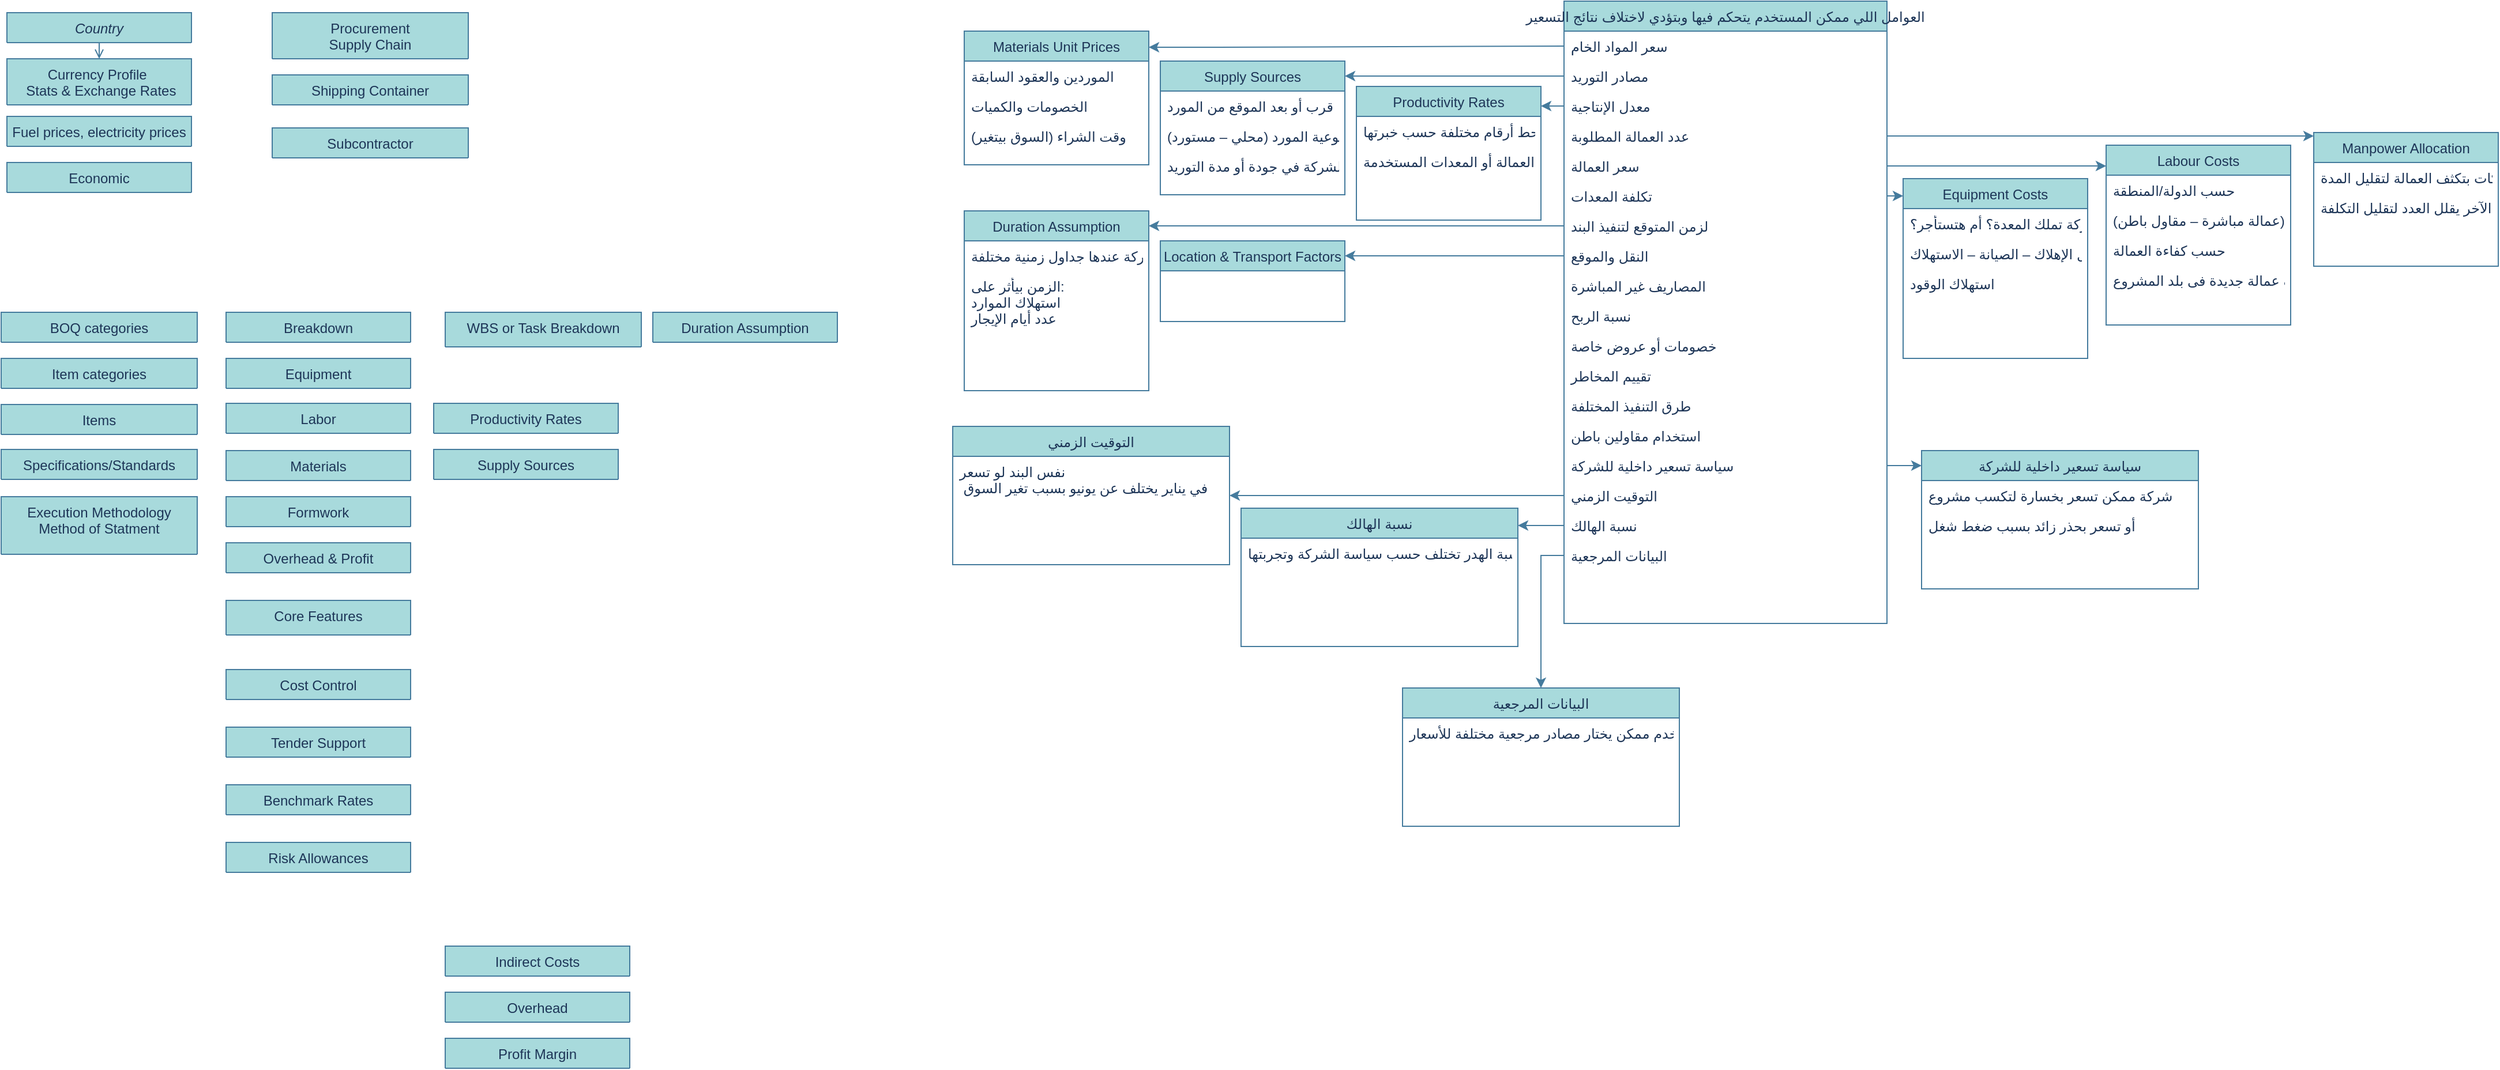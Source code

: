 <mxfile version="27.0.6">
  <diagram id="C5RBs43oDa-KdzZeNtuy" name="Page-1">
    <mxGraphModel dx="3425" dy="1475" grid="1" gridSize="10" guides="1" tooltips="1" connect="1" arrows="1" fold="1" page="1" pageScale="1" pageWidth="827" pageHeight="1169" math="0" shadow="0" adaptiveColors="auto">
      <root>
        <mxCell id="WIyWlLk6GJQsqaUBKTNV-0" />
        <mxCell id="WIyWlLk6GJQsqaUBKTNV-1" parent="WIyWlLk6GJQsqaUBKTNV-0" />
        <mxCell id="zkfFHV4jXpPFQw0GAbJ--0" value="Country" style="swimlane;fontStyle=2;align=center;verticalAlign=top;childLayout=stackLayout;horizontal=1;startSize=26;horizontalStack=0;resizeParent=1;resizeLast=0;collapsible=1;marginBottom=0;rounded=0;shadow=0;strokeWidth=1;labelBackgroundColor=none;fillColor=#A8DADC;strokeColor=#457B9D;fontColor=#1D3557;" parent="WIyWlLk6GJQsqaUBKTNV-1" vertex="1" collapsed="1">
          <mxGeometry x="10" y="20" width="160" height="26" as="geometry">
            <mxRectangle x="10" y="20" width="160" height="164" as="alternateBounds" />
          </mxGeometry>
        </mxCell>
        <mxCell id="zkfFHV4jXpPFQw0GAbJ--1" value="Counrty" style="text;align=left;verticalAlign=top;spacingLeft=4;spacingRight=4;overflow=hidden;rotatable=0;points=[[0,0.5],[1,0.5]];portConstraint=eastwest;labelBackgroundColor=none;fontColor=#1D3557;" parent="zkfFHV4jXpPFQw0GAbJ--0" vertex="1">
          <mxGeometry y="26" width="160" height="26" as="geometry" />
        </mxCell>
        <mxCell id="zkfFHV4jXpPFQw0GAbJ--2" value="Currency" style="text;align=left;verticalAlign=top;spacingLeft=4;spacingRight=4;overflow=hidden;rotatable=0;points=[[0,0.5],[1,0.5]];portConstraint=eastwest;rounded=0;shadow=0;html=0;labelBackgroundColor=none;fontColor=#1D3557;" parent="zkfFHV4jXpPFQw0GAbJ--0" vertex="1">
          <mxGeometry y="52" width="160" height="26" as="geometry" />
        </mxCell>
        <mxCell id="zkfFHV4jXpPFQw0GAbJ--6" value="Execution Methodology&#xa;Method of Statment" style="swimlane;fontStyle=0;align=center;verticalAlign=top;childLayout=stackLayout;horizontal=1;startSize=50;horizontalStack=0;resizeParent=1;resizeLast=0;collapsible=1;marginBottom=0;rounded=0;shadow=0;strokeWidth=1;labelBackgroundColor=none;fillColor=#A8DADC;strokeColor=#457B9D;fontColor=#1D3557;" parent="WIyWlLk6GJQsqaUBKTNV-1" vertex="1" collapsed="1">
          <mxGeometry x="5" y="440" width="170" height="50" as="geometry">
            <mxRectangle x="430" y="520" width="160" height="138" as="alternateBounds" />
          </mxGeometry>
        </mxCell>
        <mxCell id="zkfFHV4jXpPFQw0GAbJ--13" value="Shipping Container" style="swimlane;fontStyle=0;align=center;verticalAlign=top;childLayout=stackLayout;horizontal=1;startSize=26;horizontalStack=0;resizeParent=1;resizeLast=0;collapsible=1;marginBottom=0;rounded=0;shadow=0;strokeWidth=1;labelBackgroundColor=none;fillColor=#A8DADC;strokeColor=#457B9D;fontColor=#1D3557;" parent="WIyWlLk6GJQsqaUBKTNV-1" vertex="1" collapsed="1">
          <mxGeometry x="240" y="74" width="170" height="26" as="geometry">
            <mxRectangle x="190" y="200" width="160" height="70" as="alternateBounds" />
          </mxGeometry>
        </mxCell>
        <mxCell id="zkfFHV4jXpPFQw0GAbJ--14" value="Shipping Container Dimensions" style="text;align=left;verticalAlign=top;spacingLeft=4;spacingRight=4;overflow=hidden;rotatable=0;points=[[0,0.5],[1,0.5]];portConstraint=eastwest;labelBackgroundColor=none;fontColor=#1D3557;" parent="zkfFHV4jXpPFQw0GAbJ--13" vertex="1">
          <mxGeometry y="26" width="160" height="26" as="geometry" />
        </mxCell>
        <mxCell id="zkfFHV4jXpPFQw0GAbJ--17" value="Currency Profile &#xa; Stats &amp; Exchange Rates" style="swimlane;fontStyle=0;align=center;verticalAlign=top;childLayout=stackLayout;horizontal=1;startSize=40;horizontalStack=0;resizeParent=1;resizeLast=0;collapsible=1;marginBottom=0;rounded=0;shadow=0;strokeWidth=1;labelBackgroundColor=none;fillColor=#A8DADC;strokeColor=#457B9D;fontColor=#1D3557;" parent="WIyWlLk6GJQsqaUBKTNV-1" vertex="1" collapsed="1">
          <mxGeometry x="10" y="60" width="160" height="40" as="geometry">
            <mxRectangle x="500" y="30" width="250" height="320" as="alternateBounds" />
          </mxGeometry>
        </mxCell>
        <mxCell id="zkfFHV4jXpPFQw0GAbJ--19" value="Currency" style="text;align=left;verticalAlign=top;spacingLeft=4;spacingRight=4;overflow=hidden;rotatable=0;points=[[0,0.5],[1,0.5]];portConstraint=eastwest;rounded=0;shadow=0;html=0;labelBackgroundColor=none;fontColor=#1D3557;" parent="zkfFHV4jXpPFQw0GAbJ--17" vertex="1">
          <mxGeometry y="26" width="250" height="26" as="geometry" />
        </mxCell>
        <mxCell id="zkfFHV4jXpPFQw0GAbJ--20" value="ISO Code" style="text;align=left;verticalAlign=top;spacingLeft=4;spacingRight=4;overflow=hidden;rotatable=0;points=[[0,0.5],[1,0.5]];portConstraint=eastwest;rounded=0;shadow=0;html=0;labelBackgroundColor=none;fontColor=#1D3557;" parent="zkfFHV4jXpPFQw0GAbJ--17" vertex="1">
          <mxGeometry y="52" width="250" height="26" as="geometry" />
        </mxCell>
        <mxCell id="zkfFHV4jXpPFQw0GAbJ--21" value="Symbol" style="text;align=left;verticalAlign=top;spacingLeft=4;spacingRight=4;overflow=hidden;rotatable=0;points=[[0,0.5],[1,0.5]];portConstraint=eastwest;rounded=0;shadow=0;html=0;labelBackgroundColor=none;fontColor=#1D3557;" parent="zkfFHV4jXpPFQw0GAbJ--17" vertex="1">
          <mxGeometry y="78" width="250" height="26" as="geometry" />
        </mxCell>
        <mxCell id="zkfFHV4jXpPFQw0GAbJ--22" value="Minor Unit" style="text;align=left;verticalAlign=top;spacingLeft=4;spacingRight=4;overflow=hidden;rotatable=0;points=[[0,0.5],[1,0.5]];portConstraint=eastwest;rounded=0;shadow=0;html=0;labelBackgroundColor=none;fontColor=#1D3557;" parent="zkfFHV4jXpPFQw0GAbJ--17" vertex="1">
          <mxGeometry y="104" width="250" height="26" as="geometry" />
        </mxCell>
        <mxCell id="zkfFHV4jXpPFQw0GAbJ--24" value="Minor Unit Symbol" style="text;align=left;verticalAlign=top;spacingLeft=4;spacingRight=4;overflow=hidden;rotatable=0;points=[[0,0.5],[1,0.5]];portConstraint=eastwest;labelBackgroundColor=none;fontColor=#1D3557;" parent="zkfFHV4jXpPFQw0GAbJ--17" vertex="1">
          <mxGeometry y="130" width="250" height="26" as="geometry" />
        </mxCell>
        <mxCell id="zkfFHV4jXpPFQw0GAbJ--26" value="" style="endArrow=open;shadow=0;strokeWidth=1;rounded=0;curved=0;endFill=1;edgeStyle=elbowEdgeStyle;elbow=vertical;labelBackgroundColor=none;fontColor=default;strokeColor=#457B9D;" parent="WIyWlLk6GJQsqaUBKTNV-1" source="zkfFHV4jXpPFQw0GAbJ--0" target="zkfFHV4jXpPFQw0GAbJ--17" edge="1">
          <mxGeometry x="0.5" y="41" relative="1" as="geometry">
            <mxPoint x="380" y="192" as="sourcePoint" />
            <mxPoint x="540" y="192" as="targetPoint" />
            <mxPoint x="-40" y="32" as="offset" />
          </mxGeometry>
        </mxCell>
        <mxCell id="aaRjvadRW2Z5je6XpcE3-6" value="Item categories" style="swimlane;fontStyle=0;align=center;verticalAlign=top;childLayout=stackLayout;horizontal=1;startSize=26;horizontalStack=0;resizeParent=1;resizeLast=0;collapsible=1;marginBottom=0;rounded=0;shadow=0;strokeWidth=1;labelBackgroundColor=none;fillColor=#A8DADC;strokeColor=#457B9D;fontColor=#1D3557;" vertex="1" collapsed="1" parent="WIyWlLk6GJQsqaUBKTNV-1">
          <mxGeometry x="5" y="320" width="170" height="26" as="geometry">
            <mxRectangle x="30" y="480" width="200" height="360" as="alternateBounds" />
          </mxGeometry>
        </mxCell>
        <mxCell id="aaRjvadRW2Z5je6XpcE3-7" value="Demolition" style="text;align=left;verticalAlign=top;spacingLeft=4;spacingRight=4;overflow=hidden;rotatable=0;points=[[0,0.5],[1,0.5]];portConstraint=eastwest;labelBackgroundColor=none;fontColor=#1D3557;" vertex="1" parent="aaRjvadRW2Z5je6XpcE3-6">
          <mxGeometry y="26" width="200" height="26" as="geometry" />
        </mxCell>
        <mxCell id="aaRjvadRW2Z5je6XpcE3-8" value="Site Clearance" style="text;align=left;verticalAlign=top;spacingLeft=4;spacingRight=4;overflow=hidden;rotatable=0;points=[[0,0.5],[1,0.5]];portConstraint=eastwest;labelBackgroundColor=none;fontColor=#1D3557;" vertex="1" parent="aaRjvadRW2Z5je6XpcE3-6">
          <mxGeometry y="52" width="200" height="26" as="geometry" />
        </mxCell>
        <mxCell id="aaRjvadRW2Z5je6XpcE3-9" value="In Situ Concrete" style="text;align=left;verticalAlign=top;spacingLeft=4;spacingRight=4;overflow=hidden;rotatable=0;points=[[0,0.5],[1,0.5]];portConstraint=eastwest;labelBackgroundColor=none;fontColor=#1D3557;" vertex="1" parent="aaRjvadRW2Z5je6XpcE3-6">
          <mxGeometry y="78" width="200" height="26" as="geometry" />
        </mxCell>
        <mxCell id="aaRjvadRW2Z5je6XpcE3-10" value="Concrete Ancillaries" style="text;align=left;verticalAlign=top;spacingLeft=4;spacingRight=4;overflow=hidden;rotatable=0;points=[[0,0.5],[1,0.5]];portConstraint=eastwest;labelBackgroundColor=none;fontColor=#1D3557;" vertex="1" parent="aaRjvadRW2Z5je6XpcE3-6">
          <mxGeometry y="104" width="200" height="26" as="geometry" />
        </mxCell>
        <mxCell id="aaRjvadRW2Z5je6XpcE3-11" value="Precast Concrete" style="text;align=left;verticalAlign=top;spacingLeft=4;spacingRight=4;overflow=hidden;rotatable=0;points=[[0,0.5],[1,0.5]];portConstraint=eastwest;labelBackgroundColor=none;fontColor=#1D3557;" vertex="1" parent="aaRjvadRW2Z5je6XpcE3-6">
          <mxGeometry y="130" width="200" height="26" as="geometry" />
        </mxCell>
        <mxCell id="aaRjvadRW2Z5je6XpcE3-12" value="Pipework - Pipes" style="text;align=left;verticalAlign=top;spacingLeft=4;spacingRight=4;overflow=hidden;rotatable=0;points=[[0,0.5],[1,0.5]];portConstraint=eastwest;labelBackgroundColor=none;fontColor=#1D3557;" vertex="1" parent="aaRjvadRW2Z5je6XpcE3-6">
          <mxGeometry y="156" width="200" height="26" as="geometry" />
        </mxCell>
        <mxCell id="aaRjvadRW2Z5je6XpcE3-13" value="Pipework - Fittings and Valves" style="text;align=left;verticalAlign=top;spacingLeft=4;spacingRight=4;overflow=hidden;rotatable=0;points=[[0,0.5],[1,0.5]];portConstraint=eastwest;labelBackgroundColor=none;fontColor=#1D3557;" vertex="1" parent="aaRjvadRW2Z5je6XpcE3-6">
          <mxGeometry y="182" width="200" height="26" as="geometry" />
        </mxCell>
        <mxCell id="aaRjvadRW2Z5je6XpcE3-14" value="Breakdown" style="swimlane;fontStyle=0;align=center;verticalAlign=top;childLayout=stackLayout;horizontal=1;startSize=26;horizontalStack=0;resizeParent=1;resizeLast=0;collapsible=1;marginBottom=0;rounded=0;shadow=0;strokeWidth=1;labelBackgroundColor=none;fillColor=#A8DADC;strokeColor=#457B9D;fontColor=#1D3557;" vertex="1" collapsed="1" parent="WIyWlLk6GJQsqaUBKTNV-1">
          <mxGeometry x="200" y="280" width="160" height="26" as="geometry">
            <mxRectangle x="600" y="480" width="200" height="360" as="alternateBounds" />
          </mxGeometry>
        </mxCell>
        <mxCell id="aaRjvadRW2Z5je6XpcE3-15" value="التكلفة المباشرة" style="text;align=left;verticalAlign=top;spacingLeft=4;spacingRight=4;overflow=hidden;rotatable=0;points=[[0,0.5],[1,0.5]];portConstraint=eastwest;labelBackgroundColor=none;fontColor=#1D3557;" vertex="1" parent="aaRjvadRW2Z5je6XpcE3-14">
          <mxGeometry y="26" width="200" height="26" as="geometry" />
        </mxCell>
        <mxCell id="aaRjvadRW2Z5je6XpcE3-16" value="التكلفة الغير مباشرة" style="text;align=left;verticalAlign=top;spacingLeft=4;spacingRight=4;overflow=hidden;rotatable=0;points=[[0,0.5],[1,0.5]];portConstraint=eastwest;labelBackgroundColor=none;fontColor=#1D3557;" vertex="1" parent="aaRjvadRW2Z5je6XpcE3-14">
          <mxGeometry y="52" width="200" height="26" as="geometry" />
        </mxCell>
        <mxCell id="aaRjvadRW2Z5je6XpcE3-17" value="المخاطر" style="text;align=left;verticalAlign=top;spacingLeft=4;spacingRight=4;overflow=hidden;rotatable=0;points=[[0,0.5],[1,0.5]];portConstraint=eastwest;labelBackgroundColor=none;fontColor=#1D3557;" vertex="1" parent="aaRjvadRW2Z5je6XpcE3-14">
          <mxGeometry y="78" width="200" height="26" as="geometry" />
        </mxCell>
        <mxCell id="aaRjvadRW2Z5je6XpcE3-18" value="الارباح" style="text;align=left;verticalAlign=top;spacingLeft=4;spacingRight=4;overflow=hidden;rotatable=0;points=[[0,0.5],[1,0.5]];portConstraint=eastwest;labelBackgroundColor=none;fontColor=#1D3557;" vertex="1" parent="aaRjvadRW2Z5je6XpcE3-14">
          <mxGeometry y="104" width="200" height="26" as="geometry" />
        </mxCell>
        <mxCell id="aaRjvadRW2Z5je6XpcE3-19" value="الضرائب والاستقطاعات" style="text;align=left;verticalAlign=top;spacingLeft=4;spacingRight=4;overflow=hidden;rotatable=0;points=[[0,0.5],[1,0.5]];portConstraint=eastwest;labelBackgroundColor=none;fontColor=#1D3557;" vertex="1" parent="aaRjvadRW2Z5je6XpcE3-14">
          <mxGeometry y="130" width="200" height="26" as="geometry" />
        </mxCell>
        <mxCell id="aaRjvadRW2Z5je6XpcE3-23" value="Items" style="swimlane;fontStyle=0;align=center;verticalAlign=top;childLayout=stackLayout;horizontal=1;startSize=26;horizontalStack=0;resizeParent=1;resizeLast=0;collapsible=1;marginBottom=0;rounded=0;shadow=0;strokeWidth=1;labelBackgroundColor=none;fillColor=#A8DADC;strokeColor=#457B9D;fontColor=#1D3557;" vertex="1" collapsed="1" parent="WIyWlLk6GJQsqaUBKTNV-1">
          <mxGeometry x="5" y="360" width="170" height="26" as="geometry">
            <mxRectangle x="245" y="480" width="160" height="150" as="alternateBounds" />
          </mxGeometry>
        </mxCell>
        <mxCell id="aaRjvadRW2Z5je6XpcE3-57" value="Item Number" style="text;align=left;verticalAlign=top;spacingLeft=4;spacingRight=4;overflow=hidden;rotatable=0;points=[[0,0.5],[1,0.5]];portConstraint=eastwest;labelBackgroundColor=none;fontColor=#1D3557;" vertex="1" parent="aaRjvadRW2Z5je6XpcE3-23">
          <mxGeometry y="26" width="160" height="26" as="geometry" />
        </mxCell>
        <mxCell id="aaRjvadRW2Z5je6XpcE3-58" value="Description" style="text;align=left;verticalAlign=top;spacingLeft=4;spacingRight=4;overflow=hidden;rotatable=0;points=[[0,0.5],[1,0.5]];portConstraint=eastwest;labelBackgroundColor=none;fontColor=#1D3557;" vertex="1" parent="aaRjvadRW2Z5je6XpcE3-23">
          <mxGeometry y="52" width="160" height="26" as="geometry" />
        </mxCell>
        <mxCell id="aaRjvadRW2Z5je6XpcE3-59" value="Unit of Measure" style="text;align=left;verticalAlign=top;spacingLeft=4;spacingRight=4;overflow=hidden;rotatable=0;points=[[0,0.5],[1,0.5]];portConstraint=eastwest;labelBackgroundColor=none;fontColor=#1D3557;" vertex="1" parent="aaRjvadRW2Z5je6XpcE3-23">
          <mxGeometry y="78" width="160" height="26" as="geometry" />
        </mxCell>
        <mxCell id="aaRjvadRW2Z5je6XpcE3-25" value="Fuel prices, electricity prices" style="swimlane;fontStyle=0;align=center;verticalAlign=top;childLayout=stackLayout;horizontal=1;startSize=26;horizontalStack=0;resizeParent=1;resizeLast=0;collapsible=1;marginBottom=0;rounded=0;shadow=0;strokeWidth=1;labelBackgroundColor=none;fillColor=#A8DADC;strokeColor=#457B9D;fontColor=#1D3557;" vertex="1" collapsed="1" parent="WIyWlLk6GJQsqaUBKTNV-1">
          <mxGeometry x="10" y="110" width="160" height="26" as="geometry">
            <mxRectangle x="490" y="20" width="220" height="190" as="alternateBounds" />
          </mxGeometry>
        </mxCell>
        <mxCell id="aaRjvadRW2Z5je6XpcE3-26" value="Gasoline prices" style="text;align=left;verticalAlign=top;spacingLeft=4;spacingRight=4;overflow=hidden;rotatable=0;points=[[0,0.5],[1,0.5]];portConstraint=eastwest;labelBackgroundColor=none;fontColor=#1D3557;" vertex="1" parent="aaRjvadRW2Z5je6XpcE3-25">
          <mxGeometry y="26" width="220" height="26" as="geometry" />
        </mxCell>
        <mxCell id="aaRjvadRW2Z5je6XpcE3-27" value="Diesel prices" style="text;align=left;verticalAlign=top;spacingLeft=4;spacingRight=4;overflow=hidden;rotatable=0;points=[[0,0.5],[1,0.5]];portConstraint=eastwest;labelBackgroundColor=none;fontColor=#1D3557;" vertex="1" parent="aaRjvadRW2Z5je6XpcE3-25">
          <mxGeometry y="52" width="220" height="26" as="geometry" />
        </mxCell>
        <mxCell id="aaRjvadRW2Z5je6XpcE3-28" value="Kerosene prices" style="text;align=left;verticalAlign=top;spacingLeft=4;spacingRight=4;overflow=hidden;rotatable=0;points=[[0,0.5],[1,0.5]];portConstraint=eastwest;labelBackgroundColor=none;fontColor=#1D3557;" vertex="1" parent="aaRjvadRW2Z5je6XpcE3-25">
          <mxGeometry y="78" width="220" height="26" as="geometry" />
        </mxCell>
        <mxCell id="aaRjvadRW2Z5je6XpcE3-29" value="Gasoline prices" style="text;align=left;verticalAlign=top;spacingLeft=4;spacingRight=4;overflow=hidden;rotatable=0;points=[[0,0.5],[1,0.5]];portConstraint=eastwest;labelBackgroundColor=none;fontColor=#1D3557;" vertex="1" parent="aaRjvadRW2Z5je6XpcE3-25">
          <mxGeometry y="104" width="220" height="26" as="geometry" />
        </mxCell>
        <mxCell id="aaRjvadRW2Z5je6XpcE3-30" value="Electricity prices per kWh - Households" style="text;align=left;verticalAlign=top;spacingLeft=4;spacingRight=4;overflow=hidden;rotatable=0;points=[[0,0.5],[1,0.5]];portConstraint=eastwest;labelBackgroundColor=none;fontColor=#1D3557;" vertex="1" parent="aaRjvadRW2Z5je6XpcE3-25">
          <mxGeometry y="130" width="220" height="26" as="geometry" />
        </mxCell>
        <mxCell id="aaRjvadRW2Z5je6XpcE3-31" value="Electricity prices per kWh - Business" style="text;align=left;verticalAlign=top;spacingLeft=4;spacingRight=4;overflow=hidden;rotatable=0;points=[[0,0.5],[1,0.5]];portConstraint=eastwest;labelBackgroundColor=none;fontColor=#1D3557;" vertex="1" parent="aaRjvadRW2Z5je6XpcE3-25">
          <mxGeometry y="156" width="220" height="26" as="geometry" />
        </mxCell>
        <mxCell id="aaRjvadRW2Z5je6XpcE3-32" value="Economic" style="swimlane;fontStyle=0;align=center;verticalAlign=top;childLayout=stackLayout;horizontal=1;startSize=26;horizontalStack=0;resizeParent=1;resizeLast=0;collapsible=1;marginBottom=0;rounded=0;shadow=0;strokeWidth=1;labelBackgroundColor=none;fillColor=#A8DADC;strokeColor=#457B9D;fontColor=#1D3557;" vertex="1" collapsed="1" parent="WIyWlLk6GJQsqaUBKTNV-1">
          <mxGeometry x="10" y="150" width="160" height="26" as="geometry">
            <mxRectangle x="190" y="60" width="160" height="160" as="alternateBounds" />
          </mxGeometry>
        </mxCell>
        <mxCell id="aaRjvadRW2Z5je6XpcE3-33" value="investing" style="text;align=left;verticalAlign=top;spacingLeft=4;spacingRight=4;overflow=hidden;rotatable=0;points=[[0,0.5],[1,0.5]];portConstraint=eastwest;labelBackgroundColor=none;fontColor=#1D3557;" vertex="1" parent="aaRjvadRW2Z5je6XpcE3-32">
          <mxGeometry y="26" width="160" height="26" as="geometry" />
        </mxCell>
        <mxCell id="aaRjvadRW2Z5je6XpcE3-34" value="معدلات الفائدة" style="text;align=left;verticalAlign=top;spacingLeft=4;spacingRight=4;overflow=hidden;rotatable=0;points=[[0,0.5],[1,0.5]];portConstraint=eastwest;labelBackgroundColor=none;fontColor=#1D3557;" vertex="1" parent="aaRjvadRW2Z5je6XpcE3-32">
          <mxGeometry y="52" width="160" height="26" as="geometry" />
        </mxCell>
        <mxCell id="aaRjvadRW2Z5je6XpcE3-35" value=" Inflation Rates" style="text;align=left;verticalAlign=top;spacingLeft=4;spacingRight=4;overflow=hidden;rotatable=0;points=[[0,0.5],[1,0.5]];portConstraint=eastwest;labelBackgroundColor=none;fontColor=#1D3557;" vertex="1" parent="aaRjvadRW2Z5je6XpcE3-32">
          <mxGeometry y="78" width="160" height="26" as="geometry" />
        </mxCell>
        <mxCell id="aaRjvadRW2Z5je6XpcE3-36" value="الذهب" style="text;align=left;verticalAlign=top;spacingLeft=4;spacingRight=4;overflow=hidden;rotatable=0;points=[[0,0.5],[1,0.5]];portConstraint=eastwest;labelBackgroundColor=none;fontColor=#1D3557;" vertex="1" parent="aaRjvadRW2Z5je6XpcE3-32">
          <mxGeometry y="104" width="160" height="26" as="geometry" />
        </mxCell>
        <mxCell id="aaRjvadRW2Z5je6XpcE3-37" value="Equipment" style="swimlane;fontStyle=0;align=center;verticalAlign=top;childLayout=stackLayout;horizontal=1;startSize=26;horizontalStack=0;resizeParent=1;resizeLast=0;collapsible=1;marginBottom=0;rounded=0;shadow=0;strokeWidth=1;labelBackgroundColor=none;fillColor=#A8DADC;strokeColor=#457B9D;fontColor=#1D3557;" vertex="1" collapsed="1" parent="WIyWlLk6GJQsqaUBKTNV-1">
          <mxGeometry x="200" y="320" width="160" height="26" as="geometry">
            <mxRectangle x="280" y="330" width="160" height="70" as="alternateBounds" />
          </mxGeometry>
        </mxCell>
        <mxCell id="aaRjvadRW2Z5je6XpcE3-39" value="Formwork" style="swimlane;fontStyle=0;align=center;verticalAlign=top;childLayout=stackLayout;horizontal=1;startSize=26;horizontalStack=0;resizeParent=1;resizeLast=0;collapsible=1;marginBottom=0;rounded=0;shadow=0;strokeWidth=1;labelBackgroundColor=none;fillColor=#A8DADC;strokeColor=#457B9D;fontColor=#1D3557;" vertex="1" collapsed="1" parent="WIyWlLk6GJQsqaUBKTNV-1">
          <mxGeometry x="200" y="440" width="160" height="26" as="geometry">
            <mxRectangle x="460" y="290" width="160" height="70" as="alternateBounds" />
          </mxGeometry>
        </mxCell>
        <mxCell id="aaRjvadRW2Z5je6XpcE3-40" value="Labor" style="swimlane;fontStyle=0;align=center;verticalAlign=top;childLayout=stackLayout;horizontal=1;startSize=26;horizontalStack=0;resizeParent=1;resizeLast=0;collapsible=1;marginBottom=0;rounded=0;shadow=0;strokeWidth=1;labelBackgroundColor=none;fillColor=#A8DADC;strokeColor=#457B9D;fontColor=#1D3557;" vertex="1" collapsed="1" parent="WIyWlLk6GJQsqaUBKTNV-1">
          <mxGeometry x="200" y="359" width="160" height="26" as="geometry">
            <mxRectangle x="600" y="560" width="160" height="70" as="alternateBounds" />
          </mxGeometry>
        </mxCell>
        <mxCell id="aaRjvadRW2Z5je6XpcE3-41" value="Materials" style="swimlane;fontStyle=0;align=center;verticalAlign=top;childLayout=stackLayout;horizontal=1;startSize=26;horizontalStack=0;resizeParent=1;resizeLast=0;collapsible=1;marginBottom=0;rounded=0;shadow=0;strokeWidth=1;labelBackgroundColor=none;fillColor=#A8DADC;strokeColor=#457B9D;fontColor=#1D3557;" vertex="1" collapsed="1" parent="WIyWlLk6GJQsqaUBKTNV-1">
          <mxGeometry x="200" y="400" width="160" height="26" as="geometry">
            <mxRectangle x="600" y="560" width="160" height="70" as="alternateBounds" />
          </mxGeometry>
        </mxCell>
        <mxCell id="aaRjvadRW2Z5je6XpcE3-42" value="Overhead &amp; Profit&#xa;&#xa;&#xa;&#xa;&#xa;&#xa;" style="swimlane;fontStyle=0;align=center;verticalAlign=top;childLayout=stackLayout;horizontal=1;startSize=26;horizontalStack=0;resizeParent=1;resizeLast=0;collapsible=1;marginBottom=0;rounded=0;shadow=0;strokeWidth=1;labelBackgroundColor=none;fillColor=#A8DADC;strokeColor=#457B9D;fontColor=#1D3557;" vertex="1" collapsed="1" parent="WIyWlLk6GJQsqaUBKTNV-1">
          <mxGeometry x="200" y="480" width="160" height="26" as="geometry">
            <mxRectangle x="600" y="560" width="160" height="70" as="alternateBounds" />
          </mxGeometry>
        </mxCell>
        <mxCell id="aaRjvadRW2Z5je6XpcE3-43" value="Specifications/Standards" style="swimlane;fontStyle=0;align=center;verticalAlign=top;childLayout=stackLayout;horizontal=1;startSize=26;horizontalStack=0;resizeParent=1;resizeLast=0;collapsible=1;marginBottom=0;rounded=0;shadow=0;strokeWidth=1;labelBackgroundColor=none;fillColor=#A8DADC;strokeColor=#457B9D;fontColor=#1D3557;" vertex="1" collapsed="1" parent="WIyWlLk6GJQsqaUBKTNV-1">
          <mxGeometry x="5" y="399" width="170" height="26" as="geometry">
            <mxRectangle x="430" y="480" width="160" height="138" as="alternateBounds" />
          </mxGeometry>
        </mxCell>
        <mxCell id="aaRjvadRW2Z5je6XpcE3-44" value="References to drawings or codes." style="text;align=left;verticalAlign=top;spacingLeft=4;spacingRight=4;overflow=hidden;rotatable=0;points=[[0,0.5],[1,0.5]];portConstraint=eastwest;labelBackgroundColor=none;fontColor=#1D3557;" vertex="1" parent="aaRjvadRW2Z5je6XpcE3-43">
          <mxGeometry y="26" width="160" height="26" as="geometry" />
        </mxCell>
        <mxCell id="aaRjvadRW2Z5je6XpcE3-45" value="Procurement &#xa;Supply Chain" style="swimlane;fontStyle=0;align=center;verticalAlign=top;childLayout=stackLayout;horizontal=1;startSize=40;horizontalStack=0;resizeParent=1;resizeLast=0;collapsible=1;marginBottom=0;rounded=0;shadow=0;strokeWidth=1;labelBackgroundColor=none;fillColor=#A8DADC;strokeColor=#457B9D;fontColor=#1D3557;" vertex="1" collapsed="1" parent="WIyWlLk6GJQsqaUBKTNV-1">
          <mxGeometry x="240" y="20" width="170" height="40" as="geometry">
            <mxRectangle x="290" y="260" width="160" height="240" as="alternateBounds" />
          </mxGeometry>
        </mxCell>
        <mxCell id="aaRjvadRW2Z5je6XpcE3-46" value="Item Code / SKU" style="text;align=left;verticalAlign=top;spacingLeft=4;spacingRight=4;overflow=hidden;rotatable=0;points=[[0,0.5],[1,0.5]];portConstraint=eastwest;labelBackgroundColor=none;fontColor=#1D3557;" vertex="1" parent="aaRjvadRW2Z5je6XpcE3-45">
          <mxGeometry y="40" width="160" height="26" as="geometry" />
        </mxCell>
        <mxCell id="aaRjvadRW2Z5je6XpcE3-47" value="Item Name" style="text;align=left;verticalAlign=top;spacingLeft=4;spacingRight=4;overflow=hidden;rotatable=0;points=[[0,0.5],[1,0.5]];portConstraint=eastwest;labelBackgroundColor=none;fontColor=#1D3557;" vertex="1" parent="aaRjvadRW2Z5je6XpcE3-45">
          <mxGeometry y="66" width="160" height="26" as="geometry" />
        </mxCell>
        <mxCell id="aaRjvadRW2Z5je6XpcE3-48" value="Specifications" style="text;align=left;verticalAlign=top;spacingLeft=4;spacingRight=4;overflow=hidden;rotatable=0;points=[[0,0.5],[1,0.5]];portConstraint=eastwest;labelBackgroundColor=none;fontColor=#1D3557;" vertex="1" parent="aaRjvadRW2Z5je6XpcE3-45">
          <mxGeometry y="92" width="160" height="26" as="geometry" />
        </mxCell>
        <mxCell id="aaRjvadRW2Z5je6XpcE3-49" value="Unit Price" style="text;align=left;verticalAlign=top;spacingLeft=4;spacingRight=4;overflow=hidden;rotatable=0;points=[[0,0.5],[1,0.5]];portConstraint=eastwest;labelBackgroundColor=none;fontColor=#1D3557;" vertex="1" parent="aaRjvadRW2Z5je6XpcE3-45">
          <mxGeometry y="118" width="160" height="26" as="geometry" />
        </mxCell>
        <mxCell id="aaRjvadRW2Z5je6XpcE3-51" value="WBS or Task Breakdown" style="swimlane;fontStyle=0;align=center;verticalAlign=top;childLayout=stackLayout;horizontal=1;startSize=30;horizontalStack=0;resizeParent=1;resizeLast=0;collapsible=1;marginBottom=0;rounded=0;shadow=0;strokeWidth=1;labelBackgroundColor=none;fillColor=#A8DADC;strokeColor=#457B9D;fontColor=#1D3557;" vertex="1" collapsed="1" parent="WIyWlLk6GJQsqaUBKTNV-1">
          <mxGeometry x="390" y="280" width="170" height="30" as="geometry">
            <mxRectangle x="390" y="280" width="160" height="240" as="alternateBounds" />
          </mxGeometry>
        </mxCell>
        <mxCell id="aaRjvadRW2Z5je6XpcE3-52" value="Duration" style="text;align=left;verticalAlign=top;spacingLeft=4;spacingRight=4;overflow=hidden;rotatable=0;points=[[0,0.5],[1,0.5]];portConstraint=eastwest;labelBackgroundColor=none;fontColor=#1D3557;" vertex="1" parent="aaRjvadRW2Z5je6XpcE3-51">
          <mxGeometry y="30" width="160" height="26" as="geometry" />
        </mxCell>
        <mxCell id="aaRjvadRW2Z5je6XpcE3-53" value="Resources Assigned" style="text;align=left;verticalAlign=top;spacingLeft=4;spacingRight=4;overflow=hidden;rotatable=0;points=[[0,0.5],[1,0.5]];portConstraint=eastwest;labelBackgroundColor=none;fontColor=#1D3557;" vertex="1" parent="aaRjvadRW2Z5je6XpcE3-51">
          <mxGeometry y="56" width="160" height="26" as="geometry" />
        </mxCell>
        <mxCell id="aaRjvadRW2Z5je6XpcE3-54" value="Dependencies / Predecessors" style="text;align=left;verticalAlign=top;spacingLeft=4;spacingRight=4;overflow=hidden;rotatable=0;points=[[0,0.5],[1,0.5]];portConstraint=eastwest;labelBackgroundColor=none;fontColor=#1D3557;" vertex="1" parent="aaRjvadRW2Z5je6XpcE3-51">
          <mxGeometry y="82" width="160" height="26" as="geometry" />
        </mxCell>
        <mxCell id="aaRjvadRW2Z5je6XpcE3-55" value="Deliverables" style="text;align=left;verticalAlign=top;spacingLeft=4;spacingRight=4;overflow=hidden;rotatable=0;points=[[0,0.5],[1,0.5]];portConstraint=eastwest;labelBackgroundColor=none;fontColor=#1D3557;" vertex="1" parent="aaRjvadRW2Z5je6XpcE3-51">
          <mxGeometry y="108" width="160" height="26" as="geometry" />
        </mxCell>
        <mxCell id="aaRjvadRW2Z5je6XpcE3-56" value="Task Breakdown" style="text;align=left;verticalAlign=top;spacingLeft=4;spacingRight=4;overflow=hidden;rotatable=0;points=[[0,0.5],[1,0.5]];portConstraint=eastwest;labelBackgroundColor=none;fontColor=#1D3557;" vertex="1" parent="aaRjvadRW2Z5je6XpcE3-51">
          <mxGeometry y="134" width="160" height="26" as="geometry" />
        </mxCell>
        <mxCell id="aaRjvadRW2Z5je6XpcE3-60" value="BOQ categories" style="swimlane;fontStyle=0;align=center;verticalAlign=top;childLayout=stackLayout;horizontal=1;startSize=26;horizontalStack=0;resizeParent=1;resizeLast=0;collapsible=1;marginBottom=0;rounded=0;shadow=0;strokeWidth=1;labelBackgroundColor=none;fillColor=#A8DADC;strokeColor=#457B9D;fontColor=#1D3557;" vertex="1" collapsed="1" parent="WIyWlLk6GJQsqaUBKTNV-1">
          <mxGeometry x="5" y="280" width="170" height="26" as="geometry">
            <mxRectangle x="50" y="572" width="200" height="360" as="alternateBounds" />
          </mxGeometry>
        </mxCell>
        <mxCell id="aaRjvadRW2Z5je6XpcE3-61" value="أعمال معمارية" style="text;align=left;verticalAlign=top;spacingLeft=4;spacingRight=4;overflow=hidden;rotatable=0;points=[[0,0.5],[1,0.5]];portConstraint=eastwest;labelBackgroundColor=none;fontColor=#1D3557;" vertex="1" parent="aaRjvadRW2Z5je6XpcE3-60">
          <mxGeometry y="26" width="200" height="26" as="geometry" />
        </mxCell>
        <mxCell id="aaRjvadRW2Z5je6XpcE3-62" value="أعمال إنشاءات" style="text;align=left;verticalAlign=top;spacingLeft=4;spacingRight=4;overflow=hidden;rotatable=0;points=[[0,0.5],[1,0.5]];portConstraint=eastwest;labelBackgroundColor=none;fontColor=#1D3557;" vertex="1" parent="aaRjvadRW2Z5je6XpcE3-60">
          <mxGeometry y="52" width="200" height="26" as="geometry" />
        </mxCell>
        <mxCell id="aaRjvadRW2Z5je6XpcE3-63" value="أعمال التشطيبات" style="text;align=left;verticalAlign=top;spacingLeft=4;spacingRight=4;overflow=hidden;rotatable=0;points=[[0,0.5],[1,0.5]];portConstraint=eastwest;labelBackgroundColor=none;fontColor=#1D3557;" vertex="1" parent="aaRjvadRW2Z5je6XpcE3-60">
          <mxGeometry y="78" width="200" height="26" as="geometry" />
        </mxCell>
        <mxCell id="aaRjvadRW2Z5je6XpcE3-64" value="أعمال صحى" style="text;align=left;verticalAlign=top;spacingLeft=4;spacingRight=4;overflow=hidden;rotatable=0;points=[[0,0.5],[1,0.5]];portConstraint=eastwest;labelBackgroundColor=none;fontColor=#1D3557;" vertex="1" parent="aaRjvadRW2Z5je6XpcE3-60">
          <mxGeometry y="104" width="200" height="26" as="geometry" />
        </mxCell>
        <mxCell id="aaRjvadRW2Z5je6XpcE3-65" value="أعمال الكهرباء" style="text;align=left;verticalAlign=top;spacingLeft=4;spacingRight=4;overflow=hidden;rotatable=0;points=[[0,0.5],[1,0.5]];portConstraint=eastwest;labelBackgroundColor=none;fontColor=#1D3557;" vertex="1" parent="aaRjvadRW2Z5je6XpcE3-60">
          <mxGeometry y="130" width="200" height="26" as="geometry" />
        </mxCell>
        <mxCell id="aaRjvadRW2Z5je6XpcE3-66" value="إلكتروميكانيكال" style="text;align=left;verticalAlign=top;spacingLeft=4;spacingRight=4;overflow=hidden;rotatable=0;points=[[0,0.5],[1,0.5]];portConstraint=eastwest;labelBackgroundColor=none;fontColor=#1D3557;" vertex="1" parent="aaRjvadRW2Z5je6XpcE3-60">
          <mxGeometry y="156" width="200" height="26" as="geometry" />
        </mxCell>
        <mxCell id="aaRjvadRW2Z5je6XpcE3-67" value="لاندسكيب" style="text;align=left;verticalAlign=top;spacingLeft=4;spacingRight=4;overflow=hidden;rotatable=0;points=[[0,0.5],[1,0.5]];portConstraint=eastwest;labelBackgroundColor=none;fontColor=#1D3557;" vertex="1" parent="aaRjvadRW2Z5je6XpcE3-60">
          <mxGeometry y="182" width="200" height="26" as="geometry" />
        </mxCell>
        <mxCell id="aaRjvadRW2Z5je6XpcE3-68" value="طرق" style="text;align=left;verticalAlign=top;spacingLeft=4;spacingRight=4;overflow=hidden;rotatable=0;points=[[0,0.5],[1,0.5]];portConstraint=eastwest;labelBackgroundColor=none;fontColor=#1D3557;" vertex="1" parent="aaRjvadRW2Z5je6XpcE3-60">
          <mxGeometry y="208" width="200" height="26" as="geometry" />
        </mxCell>
        <mxCell id="aaRjvadRW2Z5je6XpcE3-69" value="كبارى" style="text;align=left;verticalAlign=top;spacingLeft=4;spacingRight=4;overflow=hidden;rotatable=0;points=[[0,0.5],[1,0.5]];portConstraint=eastwest;labelBackgroundColor=none;fontColor=#1D3557;" vertex="1" parent="aaRjvadRW2Z5je6XpcE3-60">
          <mxGeometry y="234" width="200" height="26" as="geometry" />
        </mxCell>
        <mxCell id="aaRjvadRW2Z5je6XpcE3-70" value="أنفاق" style="text;align=left;verticalAlign=top;spacingLeft=4;spacingRight=4;overflow=hidden;rotatable=0;points=[[0,0.5],[1,0.5]];portConstraint=eastwest;labelBackgroundColor=none;fontColor=#1D3557;" vertex="1" parent="aaRjvadRW2Z5je6XpcE3-60">
          <mxGeometry y="260" width="200" height="26" as="geometry" />
        </mxCell>
        <mxCell id="aaRjvadRW2Z5je6XpcE3-71" value="Core Features" style="swimlane;fontStyle=0;align=center;verticalAlign=top;childLayout=stackLayout;horizontal=1;startSize=30;horizontalStack=0;resizeParent=1;resizeLast=0;collapsible=1;marginBottom=0;rounded=0;shadow=0;strokeWidth=1;labelBackgroundColor=none;fillColor=#A8DADC;strokeColor=#457B9D;fontColor=#1D3557;" vertex="1" collapsed="1" parent="WIyWlLk6GJQsqaUBKTNV-1">
          <mxGeometry x="200" y="530" width="160" height="30" as="geometry">
            <mxRectangle x="190" y="540" width="300" height="240" as="alternateBounds" />
          </mxGeometry>
        </mxCell>
        <mxCell id="aaRjvadRW2Z5je6XpcE3-72" value="BOQ Items" style="text;align=left;verticalAlign=top;spacingLeft=4;spacingRight=4;overflow=hidden;rotatable=0;points=[[0,0.5],[1,0.5]];portConstraint=eastwest;labelBackgroundColor=none;fontColor=#1D3557;" vertex="1" parent="aaRjvadRW2Z5je6XpcE3-71">
          <mxGeometry y="30" width="300" height="26" as="geometry" />
        </mxCell>
        <mxCell id="aaRjvadRW2Z5je6XpcE3-73" value="تحليل سعر تلقائي" style="text;align=left;verticalAlign=top;spacingLeft=4;spacingRight=4;overflow=hidden;rotatable=0;points=[[0,0.5],[1,0.5]];portConstraint=eastwest;labelBackgroundColor=none;fontColor=#1D3557;" vertex="1" parent="aaRjvadRW2Z5je6XpcE3-71">
          <mxGeometry y="56" width="300" height="26" as="geometry" />
        </mxCell>
        <mxCell id="aaRjvadRW2Z5je6XpcE3-74" value="مكتبة أسعار خامات ومعدات وموارد بشرية" style="text;align=left;verticalAlign=top;spacingLeft=4;spacingRight=4;overflow=hidden;rotatable=0;points=[[0,0.5],[1,0.5]];portConstraint=eastwest;labelBackgroundColor=none;fontColor=#1D3557;" vertex="1" parent="aaRjvadRW2Z5je6XpcE3-71">
          <mxGeometry y="82" width="300" height="26" as="geometry" />
        </mxCell>
        <mxCell id="aaRjvadRW2Z5je6XpcE3-75" value="معدل إنتاجية لكل نشاط حسب الظروف المحلية من واقع السوق" style="text;align=left;verticalAlign=top;spacingLeft=4;spacingRight=4;overflow=hidden;rotatable=0;points=[[0,0.5],[1,0.5]];portConstraint=eastwest;labelBackgroundColor=none;fontColor=#1D3557;" vertex="1" parent="aaRjvadRW2Z5je6XpcE3-71">
          <mxGeometry y="108" width="300" height="26" as="geometry" />
        </mxCell>
        <mxCell id="aaRjvadRW2Z5je6XpcE3-76" value="ربط كل مكون بسعر مرجعي مع لينك موثق Reference Links" style="text;align=left;verticalAlign=top;spacingLeft=4;spacingRight=4;overflow=hidden;rotatable=0;points=[[0,0.5],[1,0.5]];portConstraint=eastwest;labelBackgroundColor=none;fontColor=#1D3557;" vertex="1" parent="aaRjvadRW2Z5je6XpcE3-71">
          <mxGeometry y="134" width="300" height="26" as="geometry" />
        </mxCell>
        <mxCell id="aaRjvadRW2Z5je6XpcE3-77" value="توليد تحليل سعر مفصل PDF / Excel جاهز للطباعة" style="text;align=left;verticalAlign=top;spacingLeft=4;spacingRight=4;overflow=hidden;rotatable=0;points=[[0,0.5],[1,0.5]];portConstraint=eastwest;labelBackgroundColor=none;fontColor=#1D3557;" vertex="1" parent="aaRjvadRW2Z5je6XpcE3-71">
          <mxGeometry y="160" width="300" height="26" as="geometry" />
        </mxCell>
        <mxCell id="aaRjvadRW2Z5je6XpcE3-78" value="Cost Control" style="swimlane;fontStyle=0;align=center;verticalAlign=top;childLayout=stackLayout;horizontal=1;startSize=26;horizontalStack=0;resizeParent=1;resizeLast=0;collapsible=1;marginBottom=0;rounded=0;shadow=0;strokeWidth=1;labelBackgroundColor=none;fillColor=#A8DADC;strokeColor=#457B9D;fontColor=#1D3557;" vertex="1" collapsed="1" parent="WIyWlLk6GJQsqaUBKTNV-1">
          <mxGeometry x="200" y="590" width="160" height="26" as="geometry">
            <mxRectangle x="190" y="590" width="210" height="210" as="alternateBounds" />
          </mxGeometry>
        </mxCell>
        <mxCell id="aaRjvadRW2Z5je6XpcE3-79" value="Resource Price History" style="text;align=left;verticalAlign=top;spacingLeft=4;spacingRight=4;overflow=hidden;rotatable=0;points=[[0,0.5],[1,0.5]];portConstraint=eastwest;labelBackgroundColor=none;fontColor=#1D3557;" vertex="1" parent="aaRjvadRW2Z5je6XpcE3-78">
          <mxGeometry y="26" width="210" height="26" as="geometry" />
        </mxCell>
        <mxCell id="aaRjvadRW2Z5je6XpcE3-80" value="Market vs. Estimation" style="text;align=left;verticalAlign=top;spacingLeft=4;spacingRight=4;overflow=hidden;rotatable=0;points=[[0,0.5],[1,0.5]];portConstraint=eastwest;labelBackgroundColor=none;fontColor=#1D3557;" vertex="1" parent="aaRjvadRW2Z5je6XpcE3-78">
          <mxGeometry y="52" width="210" height="26" as="geometry" />
        </mxCell>
        <mxCell id="aaRjvadRW2Z5je6XpcE3-81" value="Dashboard" style="text;align=left;verticalAlign=top;spacingLeft=4;spacingRight=4;overflow=hidden;rotatable=0;points=[[0,0.5],[1,0.5]];portConstraint=eastwest;labelBackgroundColor=none;fontColor=#1D3557;" vertex="1" parent="aaRjvadRW2Z5je6XpcE3-78">
          <mxGeometry y="78" width="210" height="26" as="geometry" />
        </mxCell>
        <mxCell id="aaRjvadRW2Z5je6XpcE3-82" value="Cost Performance Index, CPI" style="text;align=left;verticalAlign=top;spacingLeft=4;spacingRight=4;overflow=hidden;rotatable=0;points=[[0,0.5],[1,0.5]];portConstraint=eastwest;labelBackgroundColor=none;fontColor=#1D3557;" vertex="1" parent="aaRjvadRW2Z5je6XpcE3-78">
          <mxGeometry y="104" width="210" height="26" as="geometry" />
        </mxCell>
        <mxCell id="aaRjvadRW2Z5je6XpcE3-84" value="KPIs" style="text;align=left;verticalAlign=top;spacingLeft=4;spacingRight=4;overflow=hidden;rotatable=0;points=[[0,0.5],[1,0.5]];portConstraint=eastwest;labelBackgroundColor=none;fontColor=#1D3557;" vertex="1" parent="aaRjvadRW2Z5je6XpcE3-78">
          <mxGeometry y="130" width="210" height="26" as="geometry" />
        </mxCell>
        <mxCell id="aaRjvadRW2Z5je6XpcE3-85" value="Tender Support" style="swimlane;fontStyle=0;align=center;verticalAlign=top;childLayout=stackLayout;horizontal=1;startSize=26;horizontalStack=0;resizeParent=1;resizeLast=0;collapsible=1;marginBottom=0;rounded=0;shadow=0;strokeWidth=1;labelBackgroundColor=none;fillColor=#A8DADC;strokeColor=#457B9D;fontColor=#1D3557;" vertex="1" collapsed="1" parent="WIyWlLk6GJQsqaUBKTNV-1">
          <mxGeometry x="200" y="640" width="160" height="26" as="geometry">
            <mxRectangle x="195" y="640" width="210" height="210" as="alternateBounds" />
          </mxGeometry>
        </mxCell>
        <mxCell id="aaRjvadRW2Z5je6XpcE3-91" value="Productivity Rates" style="swimlane;fontStyle=0;align=center;verticalAlign=top;childLayout=stackLayout;horizontal=1;startSize=26;horizontalStack=0;resizeParent=1;resizeLast=0;collapsible=1;marginBottom=0;rounded=0;shadow=0;strokeWidth=1;labelBackgroundColor=none;fillColor=#A8DADC;strokeColor=#457B9D;fontColor=#1D3557;" vertex="1" collapsed="1" parent="WIyWlLk6GJQsqaUBKTNV-1">
          <mxGeometry x="380" y="359" width="160" height="26" as="geometry">
            <mxRectangle x="380" y="359" width="160" height="70" as="alternateBounds" />
          </mxGeometry>
        </mxCell>
        <mxCell id="aaRjvadRW2Z5je6XpcE3-92" value="Supply Sources" style="swimlane;fontStyle=0;align=center;verticalAlign=top;childLayout=stackLayout;horizontal=1;startSize=26;horizontalStack=0;resizeParent=1;resizeLast=0;collapsible=1;marginBottom=0;rounded=0;shadow=0;strokeWidth=1;labelBackgroundColor=none;fillColor=#A8DADC;strokeColor=#457B9D;fontColor=#1D3557;" vertex="1" collapsed="1" parent="WIyWlLk6GJQsqaUBKTNV-1">
          <mxGeometry x="380" y="399" width="160" height="26" as="geometry">
            <mxRectangle x="380" y="399" width="160" height="70" as="alternateBounds" />
          </mxGeometry>
        </mxCell>
        <mxCell id="aaRjvadRW2Z5je6XpcE3-101" value="Discounts/Offers" style="text;align=left;verticalAlign=top;spacingLeft=4;spacingRight=4;overflow=hidden;rotatable=0;points=[[0,0.5],[1,0.5]];portConstraint=eastwest;labelBackgroundColor=none;fontColor=#1D3557;" vertex="1" parent="aaRjvadRW2Z5je6XpcE3-92">
          <mxGeometry y="26" width="160" height="26" as="geometry" />
        </mxCell>
        <mxCell id="aaRjvadRW2Z5je6XpcE3-93" value="Duration Assumption" style="swimlane;fontStyle=0;align=center;verticalAlign=top;childLayout=stackLayout;horizontal=1;startSize=26;horizontalStack=0;resizeParent=1;resizeLast=0;collapsible=1;marginBottom=0;rounded=0;shadow=0;strokeWidth=1;labelBackgroundColor=none;fillColor=#A8DADC;strokeColor=#457B9D;fontColor=#1D3557;" vertex="1" collapsed="1" parent="WIyWlLk6GJQsqaUBKTNV-1">
          <mxGeometry x="570" y="280" width="160" height="26" as="geometry">
            <mxRectangle x="500" y="540" width="160" height="70" as="alternateBounds" />
          </mxGeometry>
        </mxCell>
        <mxCell id="aaRjvadRW2Z5je6XpcE3-94" value="Location &amp; Transport Factors" style="swimlane;fontStyle=0;align=center;verticalAlign=top;childLayout=stackLayout;horizontal=1;startSize=26;horizontalStack=0;resizeParent=1;resizeLast=0;collapsible=1;marginBottom=0;rounded=0;shadow=0;strokeWidth=1;labelBackgroundColor=none;fillColor=#A8DADC;strokeColor=#457B9D;fontColor=#1D3557;" vertex="1" parent="WIyWlLk6GJQsqaUBKTNV-1">
          <mxGeometry x="1010" y="218" width="160" height="70" as="geometry">
            <mxRectangle x="1010" y="218" width="160" height="26" as="alternateBounds" />
          </mxGeometry>
        </mxCell>
        <mxCell id="aaRjvadRW2Z5je6XpcE3-95" value="Indirect Costs" style="swimlane;fontStyle=0;align=center;verticalAlign=top;childLayout=stackLayout;horizontal=1;startSize=26;horizontalStack=0;resizeParent=1;resizeLast=0;collapsible=1;marginBottom=0;rounded=0;shadow=0;strokeWidth=1;labelBackgroundColor=none;fillColor=#A8DADC;strokeColor=#457B9D;fontColor=#1D3557;" vertex="1" collapsed="1" parent="WIyWlLk6GJQsqaUBKTNV-1">
          <mxGeometry x="390" y="830" width="160" height="26" as="geometry">
            <mxRectangle x="500" y="540" width="160" height="70" as="alternateBounds" />
          </mxGeometry>
        </mxCell>
        <mxCell id="aaRjvadRW2Z5je6XpcE3-96" value="Overhead" style="swimlane;fontStyle=0;align=center;verticalAlign=top;childLayout=stackLayout;horizontal=1;startSize=26;horizontalStack=0;resizeParent=1;resizeLast=0;collapsible=1;marginBottom=0;rounded=0;shadow=0;strokeWidth=1;labelBackgroundColor=none;fillColor=#A8DADC;strokeColor=#457B9D;fontColor=#1D3557;" vertex="1" collapsed="1" parent="WIyWlLk6GJQsqaUBKTNV-1">
          <mxGeometry x="390" y="870" width="160" height="26" as="geometry">
            <mxRectangle x="500" y="540" width="160" height="70" as="alternateBounds" />
          </mxGeometry>
        </mxCell>
        <mxCell id="aaRjvadRW2Z5je6XpcE3-97" value="Profit Margin" style="swimlane;fontStyle=0;align=center;verticalAlign=top;childLayout=stackLayout;horizontal=1;startSize=26;horizontalStack=0;resizeParent=1;resizeLast=0;collapsible=1;marginBottom=0;rounded=0;shadow=0;strokeWidth=1;labelBackgroundColor=none;fillColor=#A8DADC;strokeColor=#457B9D;fontColor=#1D3557;" vertex="1" collapsed="1" parent="WIyWlLk6GJQsqaUBKTNV-1">
          <mxGeometry x="390" y="910" width="160" height="26" as="geometry">
            <mxRectangle x="500" y="540" width="160" height="70" as="alternateBounds" />
          </mxGeometry>
        </mxCell>
        <mxCell id="aaRjvadRW2Z5je6XpcE3-98" value="Benchmark Rates" style="swimlane;fontStyle=0;align=center;verticalAlign=top;childLayout=stackLayout;horizontal=1;startSize=26;horizontalStack=0;resizeParent=1;resizeLast=0;collapsible=1;marginBottom=0;rounded=0;shadow=0;strokeWidth=1;labelBackgroundColor=none;fillColor=#A8DADC;strokeColor=#457B9D;fontColor=#1D3557;" vertex="1" collapsed="1" parent="WIyWlLk6GJQsqaUBKTNV-1">
          <mxGeometry x="200" y="690" width="160" height="26" as="geometry">
            <mxRectangle x="150" y="730" width="160" height="70" as="alternateBounds" />
          </mxGeometry>
        </mxCell>
        <mxCell id="aaRjvadRW2Z5je6XpcE3-100" value="Risk Allowances" style="swimlane;fontStyle=0;align=center;verticalAlign=top;childLayout=stackLayout;horizontal=1;startSize=26;horizontalStack=0;resizeParent=1;resizeLast=0;collapsible=1;marginBottom=0;rounded=0;shadow=0;strokeWidth=1;labelBackgroundColor=none;fillColor=#A8DADC;strokeColor=#457B9D;fontColor=#1D3557;" vertex="1" collapsed="1" parent="WIyWlLk6GJQsqaUBKTNV-1">
          <mxGeometry x="200" y="740" width="160" height="26" as="geometry">
            <mxRectangle x="160" y="790" width="160" height="70" as="alternateBounds" />
          </mxGeometry>
        </mxCell>
        <mxCell id="aaRjvadRW2Z5je6XpcE3-102" value="Subcontractor " style="swimlane;fontStyle=0;align=center;verticalAlign=top;childLayout=stackLayout;horizontal=1;startSize=26;horizontalStack=0;resizeParent=1;resizeLast=0;collapsible=1;marginBottom=0;rounded=0;shadow=0;strokeWidth=1;labelBackgroundColor=none;fillColor=#A8DADC;strokeColor=#457B9D;fontColor=#1D3557;" vertex="1" collapsed="1" parent="WIyWlLk6GJQsqaUBKTNV-1">
          <mxGeometry x="240" y="120" width="170" height="26" as="geometry">
            <mxRectangle x="380" y="200" width="160" height="70" as="alternateBounds" />
          </mxGeometry>
        </mxCell>
        <mxCell id="aaRjvadRW2Z5je6XpcE3-103" value="Subcontractor Rates" style="text;align=left;verticalAlign=top;spacingLeft=4;spacingRight=4;overflow=hidden;rotatable=0;points=[[0,0.5],[1,0.5]];portConstraint=eastwest;labelBackgroundColor=none;fontColor=#1D3557;" vertex="1" parent="aaRjvadRW2Z5je6XpcE3-102">
          <mxGeometry y="26" width="160" height="26" as="geometry" />
        </mxCell>
        <mxCell id="aaRjvadRW2Z5je6XpcE3-104" value="سياسة تسعير داخلية للشركة" style="swimlane;fontStyle=0;align=center;verticalAlign=top;childLayout=stackLayout;horizontal=1;startSize=26;horizontalStack=0;resizeParent=1;resizeLast=0;collapsible=1;marginBottom=0;rounded=0;shadow=0;strokeWidth=1;labelBackgroundColor=none;fillColor=#A8DADC;strokeColor=#457B9D;fontColor=#1D3557;" vertex="1" parent="WIyWlLk6GJQsqaUBKTNV-1">
          <mxGeometry x="1670" y="400" width="240" height="120" as="geometry">
            <mxRectangle x="1680" y="399" width="160" height="26" as="alternateBounds" />
          </mxGeometry>
        </mxCell>
        <mxCell id="aaRjvadRW2Z5je6XpcE3-105" value="شركة ممكن تسعر بخسارة لتكسب مشروع" style="text;align=left;verticalAlign=top;spacingLeft=4;spacingRight=4;overflow=hidden;rotatable=0;points=[[0,0.5],[1,0.5]];portConstraint=eastwest;labelBackgroundColor=none;fontColor=#1D3557;" vertex="1" parent="aaRjvadRW2Z5je6XpcE3-104">
          <mxGeometry y="26" width="240" height="26" as="geometry" />
        </mxCell>
        <mxCell id="aaRjvadRW2Z5je6XpcE3-106" value="أو تسعر بحذر زائد بسبب ضغط شغل&#xa;&#xa;" style="text;align=left;verticalAlign=top;spacingLeft=4;spacingRight=4;overflow=hidden;rotatable=0;points=[[0,0.5],[1,0.5]];portConstraint=eastwest;labelBackgroundColor=none;fontColor=#1D3557;" vertex="1" parent="aaRjvadRW2Z5je6XpcE3-104">
          <mxGeometry y="52" width="240" height="26" as="geometry" />
        </mxCell>
        <mxCell id="aaRjvadRW2Z5je6XpcE3-107" value="البيانات المرجعية" style="swimlane;fontStyle=0;align=center;verticalAlign=top;childLayout=stackLayout;horizontal=1;startSize=26;horizontalStack=0;resizeParent=1;resizeLast=0;collapsible=1;marginBottom=0;rounded=0;shadow=0;strokeWidth=1;labelBackgroundColor=none;fillColor=#A8DADC;strokeColor=#457B9D;fontColor=#1D3557;" vertex="1" parent="WIyWlLk6GJQsqaUBKTNV-1">
          <mxGeometry x="1220" y="606" width="240" height="120" as="geometry">
            <mxRectangle x="1260" y="590" width="160" height="26" as="alternateBounds" />
          </mxGeometry>
        </mxCell>
        <mxCell id="aaRjvadRW2Z5je6XpcE3-108" value="كل مستخدم ممكن يختار مصادر مرجعية مختلفة للأسعار" style="text;align=left;verticalAlign=top;spacingLeft=4;spacingRight=4;overflow=hidden;rotatable=0;points=[[0,0.5],[1,0.5]];portConstraint=eastwest;labelBackgroundColor=none;fontColor=#1D3557;" vertex="1" parent="aaRjvadRW2Z5je6XpcE3-107">
          <mxGeometry y="26" width="240" height="26" as="geometry" />
        </mxCell>
        <mxCell id="aaRjvadRW2Z5je6XpcE3-110" value="التوقيت الزمني" style="swimlane;fontStyle=0;align=center;verticalAlign=top;childLayout=stackLayout;horizontal=1;startSize=26;horizontalStack=0;resizeParent=1;resizeLast=0;collapsible=1;marginBottom=0;rounded=0;shadow=0;strokeWidth=1;labelBackgroundColor=none;fillColor=#A8DADC;strokeColor=#457B9D;fontColor=#1D3557;" vertex="1" parent="WIyWlLk6GJQsqaUBKTNV-1">
          <mxGeometry x="830" y="379" width="240" height="120" as="geometry">
            <mxRectangle x="1161" y="426" width="160" height="26" as="alternateBounds" />
          </mxGeometry>
        </mxCell>
        <mxCell id="aaRjvadRW2Z5je6XpcE3-111" value="نفس البند لو تسعر&#xa; في يناير يختلف عن يونيو بسبب تغير السوق" style="text;align=left;verticalAlign=top;spacingLeft=4;spacingRight=4;overflow=hidden;rotatable=0;points=[[0,0.5],[1,0.5]];portConstraint=eastwest;labelBackgroundColor=none;fontColor=#1D3557;" vertex="1" parent="aaRjvadRW2Z5je6XpcE3-110">
          <mxGeometry y="26" width="240" height="54" as="geometry" />
        </mxCell>
        <mxCell id="aaRjvadRW2Z5je6XpcE3-112" value="نسبة الهالك" style="swimlane;fontStyle=0;align=center;verticalAlign=top;childLayout=stackLayout;horizontal=1;startSize=26;horizontalStack=0;resizeParent=1;resizeLast=0;collapsible=1;marginBottom=0;rounded=0;shadow=0;strokeWidth=1;labelBackgroundColor=none;fillColor=#A8DADC;strokeColor=#457B9D;fontColor=#1D3557;" vertex="1" parent="WIyWlLk6GJQsqaUBKTNV-1">
          <mxGeometry x="1080" y="450" width="240" height="120" as="geometry">
            <mxRectangle x="1180" y="454" width="160" height="26" as="alternateBounds" />
          </mxGeometry>
        </mxCell>
        <mxCell id="aaRjvadRW2Z5je6XpcE3-113" value="نسبة الهدر تختلف حسب سياسة الشركة وتجربتها&#xa;&#xa;" style="text;align=left;verticalAlign=top;spacingLeft=4;spacingRight=4;overflow=hidden;rotatable=0;points=[[0,0.5],[1,0.5]];portConstraint=eastwest;labelBackgroundColor=none;fontColor=#1D3557;" vertex="1" parent="aaRjvadRW2Z5je6XpcE3-112">
          <mxGeometry y="26" width="240" height="26" as="geometry" />
        </mxCell>
        <mxCell id="aaRjvadRW2Z5je6XpcE3-115" value="العوامل اللي ممكن المستخدم يتحكم فيها وبتؤدي لاختلاف نتائج التسعير" style="swimlane;fontStyle=0;align=center;verticalAlign=top;childLayout=stackLayout;horizontal=1;startSize=26;horizontalStack=0;resizeParent=1;resizeLast=0;collapsible=1;marginBottom=0;rounded=0;shadow=0;strokeWidth=1;labelBackgroundColor=none;fillColor=#A8DADC;strokeColor=#457B9D;fontColor=#1D3557;" vertex="1" parent="WIyWlLk6GJQsqaUBKTNV-1">
          <mxGeometry x="1360" y="10" width="280" height="540" as="geometry">
            <mxRectangle x="1241" y="34" width="320" height="26" as="alternateBounds" />
          </mxGeometry>
        </mxCell>
        <mxCell id="aaRjvadRW2Z5je6XpcE3-116" value="سعر المواد الخام&#xa;" style="text;align=left;verticalAlign=top;spacingLeft=4;spacingRight=4;overflow=hidden;rotatable=0;points=[[0,0.5],[1,0.5]];portConstraint=eastwest;labelBackgroundColor=none;fontColor=#1D3557;" vertex="1" parent="aaRjvadRW2Z5je6XpcE3-115">
          <mxGeometry y="26" width="280" height="26" as="geometry" />
        </mxCell>
        <mxCell id="aaRjvadRW2Z5je6XpcE3-117" value="مصادر التوريد" style="text;align=left;verticalAlign=top;spacingLeft=4;spacingRight=4;overflow=hidden;rotatable=0;points=[[0,0.5],[1,0.5]];portConstraint=eastwest;labelBackgroundColor=none;fontColor=#1D3557;" vertex="1" parent="aaRjvadRW2Z5je6XpcE3-115">
          <mxGeometry y="52" width="280" height="26" as="geometry" />
        </mxCell>
        <mxCell id="aaRjvadRW2Z5je6XpcE3-118" value="معدل الإنتاجية" style="text;align=left;verticalAlign=top;spacingLeft=4;spacingRight=4;overflow=hidden;rotatable=0;points=[[0,0.5],[1,0.5]];portConstraint=eastwest;labelBackgroundColor=none;fontColor=#1D3557;" vertex="1" parent="aaRjvadRW2Z5je6XpcE3-115">
          <mxGeometry y="78" width="280" height="26" as="geometry" />
        </mxCell>
        <mxCell id="aaRjvadRW2Z5je6XpcE3-119" value="عدد العمالة المطلوبة" style="text;align=left;verticalAlign=top;spacingLeft=4;spacingRight=4;overflow=hidden;rotatable=0;points=[[0,0.5],[1,0.5]];portConstraint=eastwest;labelBackgroundColor=none;fontColor=#1D3557;" vertex="1" parent="aaRjvadRW2Z5je6XpcE3-115">
          <mxGeometry y="104" width="280" height="26" as="geometry" />
        </mxCell>
        <mxCell id="aaRjvadRW2Z5je6XpcE3-121" value="سعر العمالة" style="text;align=left;verticalAlign=top;spacingLeft=4;spacingRight=4;overflow=hidden;rotatable=0;points=[[0,0.5],[1,0.5]];portConstraint=eastwest;labelBackgroundColor=none;fontColor=#1D3557;" vertex="1" parent="aaRjvadRW2Z5je6XpcE3-115">
          <mxGeometry y="130" width="280" height="26" as="geometry" />
        </mxCell>
        <mxCell id="aaRjvadRW2Z5je6XpcE3-120" value="تكلفة المعدات" style="text;align=left;verticalAlign=top;spacingLeft=4;spacingRight=4;overflow=hidden;rotatable=0;points=[[0,0.5],[1,0.5]];portConstraint=eastwest;labelBackgroundColor=none;fontColor=#1D3557;" vertex="1" parent="aaRjvadRW2Z5je6XpcE3-115">
          <mxGeometry y="156" width="280" height="26" as="geometry" />
        </mxCell>
        <mxCell id="aaRjvadRW2Z5je6XpcE3-122" value="لزمن المتوقع لتنفيذ البند" style="text;align=left;verticalAlign=top;spacingLeft=4;spacingRight=4;overflow=hidden;rotatable=0;points=[[0,0.5],[1,0.5]];portConstraint=eastwest;labelBackgroundColor=none;fontColor=#1D3557;" vertex="1" parent="aaRjvadRW2Z5je6XpcE3-115">
          <mxGeometry y="182" width="280" height="26" as="geometry" />
        </mxCell>
        <mxCell id="aaRjvadRW2Z5je6XpcE3-123" value="النقل والموقع" style="text;align=left;verticalAlign=top;spacingLeft=4;spacingRight=4;overflow=hidden;rotatable=0;points=[[0,0.5],[1,0.5]];portConstraint=eastwest;labelBackgroundColor=none;fontColor=#1D3557;" vertex="1" parent="aaRjvadRW2Z5je6XpcE3-115">
          <mxGeometry y="208" width="280" height="26" as="geometry" />
        </mxCell>
        <mxCell id="aaRjvadRW2Z5je6XpcE3-124" value="المصاريف غير المباشرة" style="text;align=left;verticalAlign=top;spacingLeft=4;spacingRight=4;overflow=hidden;rotatable=0;points=[[0,0.5],[1,0.5]];portConstraint=eastwest;labelBackgroundColor=none;fontColor=#1D3557;" vertex="1" parent="aaRjvadRW2Z5je6XpcE3-115">
          <mxGeometry y="234" width="280" height="26" as="geometry" />
        </mxCell>
        <mxCell id="aaRjvadRW2Z5je6XpcE3-126" value="نسبة الربح" style="text;align=left;verticalAlign=top;spacingLeft=4;spacingRight=4;overflow=hidden;rotatable=0;points=[[0,0.5],[1,0.5]];portConstraint=eastwest;labelBackgroundColor=none;fontColor=#1D3557;" vertex="1" parent="aaRjvadRW2Z5je6XpcE3-115">
          <mxGeometry y="260" width="280" height="26" as="geometry" />
        </mxCell>
        <mxCell id="aaRjvadRW2Z5je6XpcE3-125" value="خصومات أو عروض خاصة" style="text;align=left;verticalAlign=top;spacingLeft=4;spacingRight=4;overflow=hidden;rotatable=0;points=[[0,0.5],[1,0.5]];portConstraint=eastwest;labelBackgroundColor=none;fontColor=#1D3557;" vertex="1" parent="aaRjvadRW2Z5je6XpcE3-115">
          <mxGeometry y="286" width="280" height="26" as="geometry" />
        </mxCell>
        <mxCell id="aaRjvadRW2Z5je6XpcE3-127" value="تقييم المخاطر" style="text;align=left;verticalAlign=top;spacingLeft=4;spacingRight=4;overflow=hidden;rotatable=0;points=[[0,0.5],[1,0.5]];portConstraint=eastwest;labelBackgroundColor=none;fontColor=#1D3557;" vertex="1" parent="aaRjvadRW2Z5je6XpcE3-115">
          <mxGeometry y="312" width="280" height="26" as="geometry" />
        </mxCell>
        <mxCell id="aaRjvadRW2Z5je6XpcE3-128" value="طرق التنفيذ المختلفة" style="text;align=left;verticalAlign=top;spacingLeft=4;spacingRight=4;overflow=hidden;rotatable=0;points=[[0,0.5],[1,0.5]];portConstraint=eastwest;labelBackgroundColor=none;fontColor=#1D3557;" vertex="1" parent="aaRjvadRW2Z5je6XpcE3-115">
          <mxGeometry y="338" width="280" height="26" as="geometry" />
        </mxCell>
        <mxCell id="aaRjvadRW2Z5je6XpcE3-130" value="استخدام مقاولين باطن" style="text;align=left;verticalAlign=top;spacingLeft=4;spacingRight=4;overflow=hidden;rotatable=0;points=[[0,0.5],[1,0.5]];portConstraint=eastwest;labelBackgroundColor=none;fontColor=#1D3557;" vertex="1" parent="aaRjvadRW2Z5je6XpcE3-115">
          <mxGeometry y="364" width="280" height="26" as="geometry" />
        </mxCell>
        <mxCell id="aaRjvadRW2Z5je6XpcE3-129" value="سياسة تسعير داخلية للشركة" style="text;align=left;verticalAlign=top;spacingLeft=4;spacingRight=4;overflow=hidden;rotatable=0;points=[[0,0.5],[1,0.5]];portConstraint=eastwest;labelBackgroundColor=none;fontColor=#1D3557;" vertex="1" parent="aaRjvadRW2Z5je6XpcE3-115">
          <mxGeometry y="390" width="280" height="26" as="geometry" />
        </mxCell>
        <mxCell id="aaRjvadRW2Z5je6XpcE3-131" value="التوقيت الزمني" style="text;align=left;verticalAlign=top;spacingLeft=4;spacingRight=4;overflow=hidden;rotatable=0;points=[[0,0.5],[1,0.5]];portConstraint=eastwest;labelBackgroundColor=none;fontColor=#1D3557;" vertex="1" parent="aaRjvadRW2Z5je6XpcE3-115">
          <mxGeometry y="416" width="280" height="26" as="geometry" />
        </mxCell>
        <mxCell id="aaRjvadRW2Z5je6XpcE3-132" value="نسبة الهالك" style="text;align=left;verticalAlign=top;spacingLeft=4;spacingRight=4;overflow=hidden;rotatable=0;points=[[0,0.5],[1,0.5]];portConstraint=eastwest;labelBackgroundColor=none;fontColor=#1D3557;" vertex="1" parent="aaRjvadRW2Z5je6XpcE3-115">
          <mxGeometry y="442" width="280" height="26" as="geometry" />
        </mxCell>
        <mxCell id="aaRjvadRW2Z5je6XpcE3-133" value="البيانات المرجعية" style="text;align=left;verticalAlign=top;spacingLeft=4;spacingRight=4;overflow=hidden;rotatable=0;points=[[0,0.5],[1,0.5]];portConstraint=eastwest;labelBackgroundColor=none;fontColor=#1D3557;" vertex="1" parent="aaRjvadRW2Z5je6XpcE3-115">
          <mxGeometry y="468" width="280" height="26" as="geometry" />
        </mxCell>
        <mxCell id="aaRjvadRW2Z5je6XpcE3-134" value="Materials Unit Prices" style="swimlane;fontStyle=0;align=center;verticalAlign=top;childLayout=stackLayout;horizontal=1;startSize=26;horizontalStack=0;resizeParent=1;resizeLast=0;collapsible=1;marginBottom=0;rounded=0;shadow=0;strokeWidth=1;labelBackgroundColor=none;fillColor=#A8DADC;strokeColor=#457B9D;fontColor=#1D3557;" vertex="1" parent="WIyWlLk6GJQsqaUBKTNV-1">
          <mxGeometry x="840" y="36" width="160" height="116" as="geometry">
            <mxRectangle x="840" y="36" width="160" height="26" as="alternateBounds" />
          </mxGeometry>
        </mxCell>
        <mxCell id="aaRjvadRW2Z5je6XpcE3-136" value="الموردين والعقود السابقة" style="text;align=left;verticalAlign=top;spacingLeft=4;spacingRight=4;overflow=hidden;rotatable=0;points=[[0,0.5],[1,0.5]];portConstraint=eastwest;labelBackgroundColor=none;fontColor=#1D3557;" vertex="1" parent="aaRjvadRW2Z5je6XpcE3-134">
          <mxGeometry y="26" width="160" height="26" as="geometry" />
        </mxCell>
        <mxCell id="aaRjvadRW2Z5je6XpcE3-137" value="الخصومات والكميات" style="text;align=left;verticalAlign=top;spacingLeft=4;spacingRight=4;overflow=hidden;rotatable=0;points=[[0,0.5],[1,0.5]];portConstraint=eastwest;labelBackgroundColor=none;fontColor=#1D3557;" vertex="1" parent="aaRjvadRW2Z5je6XpcE3-134">
          <mxGeometry y="52" width="160" height="26" as="geometry" />
        </mxCell>
        <mxCell id="aaRjvadRW2Z5je6XpcE3-138" value="وقت الشراء (السوق بيتغير)" style="text;align=left;verticalAlign=top;spacingLeft=4;spacingRight=4;overflow=hidden;rotatable=0;points=[[0,0.5],[1,0.5]];portConstraint=eastwest;labelBackgroundColor=none;fontColor=#1D3557;" vertex="1" parent="aaRjvadRW2Z5je6XpcE3-134">
          <mxGeometry y="78" width="160" height="26" as="geometry" />
        </mxCell>
        <mxCell id="aaRjvadRW2Z5je6XpcE3-139" style="edgeStyle=orthogonalEdgeStyle;rounded=0;orthogonalLoop=1;jettySize=auto;html=1;exitX=0;exitY=0.5;exitDx=0;exitDy=0;strokeColor=#457B9D;fontColor=#1D3557;fillColor=#A8DADC;" edge="1" parent="WIyWlLk6GJQsqaUBKTNV-1" source="aaRjvadRW2Z5je6XpcE3-116" target="aaRjvadRW2Z5je6XpcE3-134">
          <mxGeometry relative="1" as="geometry">
            <Array as="points">
              <mxPoint x="1060" y="50" />
              <mxPoint x="1060" y="50" />
            </Array>
          </mxGeometry>
        </mxCell>
        <mxCell id="aaRjvadRW2Z5je6XpcE3-140" value="Supply Sources" style="swimlane;fontStyle=0;align=center;verticalAlign=top;childLayout=stackLayout;horizontal=1;startSize=26;horizontalStack=0;resizeParent=1;resizeLast=0;collapsible=1;marginBottom=0;rounded=0;shadow=0;strokeWidth=1;labelBackgroundColor=none;fillColor=#A8DADC;strokeColor=#457B9D;fontColor=#1D3557;" vertex="1" parent="WIyWlLk6GJQsqaUBKTNV-1">
          <mxGeometry x="1010" y="62" width="160" height="116" as="geometry">
            <mxRectangle x="1010" y="62" width="160" height="26" as="alternateBounds" />
          </mxGeometry>
        </mxCell>
        <mxCell id="aaRjvadRW2Z5je6XpcE3-141" value="قرب أو بعد الموقع من المورد" style="text;align=left;verticalAlign=top;spacingLeft=4;spacingRight=4;overflow=hidden;rotatable=0;points=[[0,0.5],[1,0.5]];portConstraint=eastwest;labelBackgroundColor=none;fontColor=#1D3557;" vertex="1" parent="aaRjvadRW2Z5je6XpcE3-140">
          <mxGeometry y="26" width="160" height="26" as="geometry" />
        </mxCell>
        <mxCell id="aaRjvadRW2Z5je6XpcE3-142" value="نوعية المورد (محلي – مستورد)" style="text;align=left;verticalAlign=top;spacingLeft=4;spacingRight=4;overflow=hidden;rotatable=0;points=[[0,0.5],[1,0.5]];portConstraint=eastwest;labelBackgroundColor=none;fontColor=#1D3557;" vertex="1" parent="aaRjvadRW2Z5je6XpcE3-140">
          <mxGeometry y="52" width="160" height="26" as="geometry" />
        </mxCell>
        <mxCell id="aaRjvadRW2Z5je6XpcE3-143" value="ثقة الشركة في جودة أو مدة التوريد" style="text;align=left;verticalAlign=top;spacingLeft=4;spacingRight=4;overflow=hidden;rotatable=0;points=[[0,0.5],[1,0.5]];portConstraint=eastwest;labelBackgroundColor=none;fontColor=#1D3557;" vertex="1" parent="aaRjvadRW2Z5je6XpcE3-140">
          <mxGeometry y="78" width="160" height="26" as="geometry" />
        </mxCell>
        <mxCell id="aaRjvadRW2Z5je6XpcE3-144" style="edgeStyle=orthogonalEdgeStyle;rounded=0;orthogonalLoop=1;jettySize=auto;html=1;exitX=0;exitY=0.5;exitDx=0;exitDy=0;strokeColor=#457B9D;fontColor=#1D3557;fillColor=#A8DADC;" edge="1" parent="WIyWlLk6GJQsqaUBKTNV-1" source="aaRjvadRW2Z5je6XpcE3-117" target="aaRjvadRW2Z5je6XpcE3-140">
          <mxGeometry relative="1" as="geometry">
            <Array as="points">
              <mxPoint x="1230" y="75" />
              <mxPoint x="1230" y="75" />
            </Array>
          </mxGeometry>
        </mxCell>
        <mxCell id="aaRjvadRW2Z5je6XpcE3-145" value="Productivity Rates" style="swimlane;fontStyle=0;align=center;verticalAlign=top;childLayout=stackLayout;horizontal=1;startSize=26;horizontalStack=0;resizeParent=1;resizeLast=0;collapsible=1;marginBottom=0;rounded=0;shadow=0;strokeWidth=1;labelBackgroundColor=none;fillColor=#A8DADC;strokeColor=#457B9D;fontColor=#1D3557;" vertex="1" parent="WIyWlLk6GJQsqaUBKTNV-1">
          <mxGeometry x="1180" y="84" width="160" height="116" as="geometry">
            <mxRectangle x="1180" y="88" width="160" height="26" as="alternateBounds" />
          </mxGeometry>
        </mxCell>
        <mxCell id="aaRjvadRW2Z5je6XpcE3-146" value="كل شركة بتحط أرقام مختلفة حسب خبرتها" style="text;align=left;verticalAlign=top;spacingLeft=4;spacingRight=4;overflow=hidden;rotatable=0;points=[[0,0.5],[1,0.5]];portConstraint=eastwest;labelBackgroundColor=none;fontColor=#1D3557;" vertex="1" parent="aaRjvadRW2Z5je6XpcE3-145">
          <mxGeometry y="26" width="160" height="26" as="geometry" />
        </mxCell>
        <mxCell id="aaRjvadRW2Z5je6XpcE3-147" value="عوامل مثل خبرة العمالة أو المعدات المستخدمة&#xa;&#xa;&#xa;&#xa;" style="text;align=left;verticalAlign=top;spacingLeft=4;spacingRight=4;overflow=hidden;rotatable=0;points=[[0,0.5],[1,0.5]];portConstraint=eastwest;labelBackgroundColor=none;fontColor=#1D3557;" vertex="1" parent="aaRjvadRW2Z5je6XpcE3-145">
          <mxGeometry y="52" width="160" height="26" as="geometry" />
        </mxCell>
        <mxCell id="aaRjvadRW2Z5je6XpcE3-151" value="Manpower Allocation" style="swimlane;fontStyle=0;align=center;verticalAlign=top;childLayout=stackLayout;horizontal=1;startSize=26;horizontalStack=0;resizeParent=1;resizeLast=0;collapsible=1;marginBottom=0;rounded=0;shadow=0;strokeWidth=1;labelBackgroundColor=none;fillColor=#A8DADC;strokeColor=#457B9D;fontColor=#1D3557;" vertex="1" parent="WIyWlLk6GJQsqaUBKTNV-1">
          <mxGeometry x="2010" y="124" width="160" height="116" as="geometry">
            <mxRectangle x="1830" y="114" width="160" height="26" as="alternateBounds" />
          </mxGeometry>
        </mxCell>
        <mxCell id="aaRjvadRW2Z5je6XpcE3-152" value="بعض الشركات بتكثف العمالة لتقليل المدة" style="text;align=left;verticalAlign=top;spacingLeft=4;spacingRight=4;overflow=hidden;rotatable=0;points=[[0,0.5],[1,0.5]];portConstraint=eastwest;labelBackgroundColor=none;fontColor=#1D3557;" vertex="1" parent="aaRjvadRW2Z5je6XpcE3-151">
          <mxGeometry y="26" width="160" height="26" as="geometry" />
        </mxCell>
        <mxCell id="aaRjvadRW2Z5je6XpcE3-153" value="البعض الآخر يقلل العدد لتقليل التكلفة&#xa;&#xa;&#xa;" style="text;align=left;verticalAlign=top;spacingLeft=4;spacingRight=4;overflow=hidden;rotatable=0;points=[[0,0.5],[1,0.5]];portConstraint=eastwest;labelBackgroundColor=none;fontColor=#1D3557;" vertex="1" parent="aaRjvadRW2Z5je6XpcE3-151">
          <mxGeometry y="52" width="160" height="26" as="geometry" />
        </mxCell>
        <mxCell id="aaRjvadRW2Z5je6XpcE3-155" value="Labour Costs" style="swimlane;fontStyle=0;align=center;verticalAlign=top;childLayout=stackLayout;horizontal=1;startSize=26;horizontalStack=0;resizeParent=1;resizeLast=0;collapsible=1;marginBottom=0;rounded=0;shadow=0;strokeWidth=1;labelBackgroundColor=none;fillColor=#A8DADC;strokeColor=#457B9D;fontColor=#1D3557;" vertex="1" parent="WIyWlLk6GJQsqaUBKTNV-1">
          <mxGeometry x="1830" y="135" width="160" height="156" as="geometry">
            <mxRectangle x="1710" y="169" width="160" height="26" as="alternateBounds" />
          </mxGeometry>
        </mxCell>
        <mxCell id="aaRjvadRW2Z5je6XpcE3-156" value="حسب الدولة/المنطقة" style="text;align=left;verticalAlign=top;spacingLeft=4;spacingRight=4;overflow=hidden;rotatable=0;points=[[0,0.5],[1,0.5]];portConstraint=eastwest;labelBackgroundColor=none;fontColor=#1D3557;" vertex="1" parent="aaRjvadRW2Z5je6XpcE3-155">
          <mxGeometry y="26" width="160" height="26" as="geometry" />
        </mxCell>
        <mxCell id="aaRjvadRW2Z5je6XpcE3-157" value="حسب نوع العقد (عمالة مباشرة – مقاول باطن)&#xa;&#xa;" style="text;align=left;verticalAlign=top;spacingLeft=4;spacingRight=4;overflow=hidden;rotatable=0;points=[[0,0.5],[1,0.5]];portConstraint=eastwest;labelBackgroundColor=none;fontColor=#1D3557;" vertex="1" parent="aaRjvadRW2Z5je6XpcE3-155">
          <mxGeometry y="52" width="160" height="26" as="geometry" />
        </mxCell>
        <mxCell id="aaRjvadRW2Z5je6XpcE3-158" value="حسب كفاءة العمالة&#xa;&#xa;" style="text;align=left;verticalAlign=top;spacingLeft=4;spacingRight=4;overflow=hidden;rotatable=0;points=[[0,0.5],[1,0.5]];portConstraint=eastwest;labelBackgroundColor=none;fontColor=#1D3557;" vertex="1" parent="aaRjvadRW2Z5je6XpcE3-155">
          <mxGeometry y="78" width="160" height="26" as="geometry" />
        </mxCell>
        <mxCell id="aaRjvadRW2Z5je6XpcE3-159" value="عمالة محلية - توظيف عمالة جديدة فى بلد المشروع&#xa;" style="text;align=left;verticalAlign=top;spacingLeft=4;spacingRight=4;overflow=hidden;rotatable=0;points=[[0,0.5],[1,0.5]];portConstraint=eastwest;labelBackgroundColor=none;fontColor=#1D3557;" vertex="1" parent="aaRjvadRW2Z5je6XpcE3-155">
          <mxGeometry y="104" width="160" height="26" as="geometry" />
        </mxCell>
        <mxCell id="aaRjvadRW2Z5je6XpcE3-161" value="Equipment Costs" style="swimlane;fontStyle=0;align=center;verticalAlign=top;childLayout=stackLayout;horizontal=1;startSize=26;horizontalStack=0;resizeParent=1;resizeLast=0;collapsible=1;marginBottom=0;rounded=0;shadow=0;strokeWidth=1;labelBackgroundColor=none;fillColor=#A8DADC;strokeColor=#457B9D;fontColor=#1D3557;" vertex="1" parent="WIyWlLk6GJQsqaUBKTNV-1">
          <mxGeometry x="1654" y="164" width="160" height="156" as="geometry">
            <mxRectangle x="1800" y="166" width="160" height="26" as="alternateBounds" />
          </mxGeometry>
        </mxCell>
        <mxCell id="aaRjvadRW2Z5je6XpcE3-162" value="هل الشركة تملك المعدة؟ أم هتستأجر؟" style="text;align=left;verticalAlign=top;spacingLeft=4;spacingRight=4;overflow=hidden;rotatable=0;points=[[0,0.5],[1,0.5]];portConstraint=eastwest;labelBackgroundColor=none;fontColor=#1D3557;" vertex="1" parent="aaRjvadRW2Z5je6XpcE3-161">
          <mxGeometry y="26" width="160" height="26" as="geometry" />
        </mxCell>
        <mxCell id="aaRjvadRW2Z5je6XpcE3-163" value="معدل الإهلاك – الصيانة – الاستهلاك&#xa;" style="text;align=left;verticalAlign=top;spacingLeft=4;spacingRight=4;overflow=hidden;rotatable=0;points=[[0,0.5],[1,0.5]];portConstraint=eastwest;labelBackgroundColor=none;fontColor=#1D3557;" vertex="1" parent="aaRjvadRW2Z5je6XpcE3-161">
          <mxGeometry y="52" width="160" height="26" as="geometry" />
        </mxCell>
        <mxCell id="aaRjvadRW2Z5je6XpcE3-164" value="استهلاك الوقود&#xa;" style="text;align=left;verticalAlign=top;spacingLeft=4;spacingRight=4;overflow=hidden;rotatable=0;points=[[0,0.5],[1,0.5]];portConstraint=eastwest;labelBackgroundColor=none;fontColor=#1D3557;" vertex="1" parent="aaRjvadRW2Z5je6XpcE3-161">
          <mxGeometry y="78" width="160" height="26" as="geometry" />
        </mxCell>
        <mxCell id="aaRjvadRW2Z5je6XpcE3-167" value="Duration Assumption" style="swimlane;fontStyle=0;align=center;verticalAlign=top;childLayout=stackLayout;horizontal=1;startSize=26;horizontalStack=0;resizeParent=1;resizeLast=0;collapsible=1;marginBottom=0;rounded=0;shadow=0;strokeWidth=1;labelBackgroundColor=none;fillColor=#A8DADC;strokeColor=#457B9D;fontColor=#1D3557;" vertex="1" parent="WIyWlLk6GJQsqaUBKTNV-1">
          <mxGeometry x="840" y="192" width="160" height="156" as="geometry">
            <mxRectangle x="840" y="192" width="160" height="26" as="alternateBounds" />
          </mxGeometry>
        </mxCell>
        <mxCell id="aaRjvadRW2Z5je6XpcE3-168" value="كل شركة عندها جداول زمنية مختلفة" style="text;align=left;verticalAlign=top;spacingLeft=4;spacingRight=4;overflow=hidden;rotatable=0;points=[[0,0.5],[1,0.5]];portConstraint=eastwest;labelBackgroundColor=none;fontColor=#1D3557;" vertex="1" parent="aaRjvadRW2Z5je6XpcE3-167">
          <mxGeometry y="26" width="160" height="26" as="geometry" />
        </mxCell>
        <mxCell id="aaRjvadRW2Z5je6XpcE3-169" value="الزمن بيأثر على:&#xa;استهلاك الموارد&#xa;عدد أيام الإيجار" style="text;align=left;verticalAlign=top;spacingLeft=4;spacingRight=4;overflow=hidden;rotatable=0;points=[[0,0.5],[1,0.5]];portConstraint=eastwest;labelBackgroundColor=none;fontColor=#1D3557;" vertex="1" parent="aaRjvadRW2Z5je6XpcE3-167">
          <mxGeometry y="52" width="160" height="88" as="geometry" />
        </mxCell>
        <mxCell id="aaRjvadRW2Z5je6XpcE3-176" style="edgeStyle=orthogonalEdgeStyle;rounded=0;orthogonalLoop=1;jettySize=auto;html=1;exitX=0;exitY=0.5;exitDx=0;exitDy=0;strokeColor=#457B9D;fontColor=#1D3557;fillColor=#A8DADC;" edge="1" parent="WIyWlLk6GJQsqaUBKTNV-1" source="aaRjvadRW2Z5je6XpcE3-123" target="aaRjvadRW2Z5je6XpcE3-94">
          <mxGeometry relative="1" as="geometry">
            <Array as="points">
              <mxPoint x="1220" y="231" />
              <mxPoint x="1220" y="231" />
            </Array>
          </mxGeometry>
        </mxCell>
        <mxCell id="aaRjvadRW2Z5je6XpcE3-183" style="edgeStyle=orthogonalEdgeStyle;rounded=0;orthogonalLoop=1;jettySize=auto;html=1;strokeColor=#457B9D;fontColor=#1D3557;fillColor=#A8DADC;" edge="1" parent="WIyWlLk6GJQsqaUBKTNV-1" source="aaRjvadRW2Z5je6XpcE3-119" target="aaRjvadRW2Z5je6XpcE3-151">
          <mxGeometry relative="1" as="geometry">
            <Array as="points">
              <mxPoint x="1960" y="127" />
              <mxPoint x="1960" y="127" />
            </Array>
          </mxGeometry>
        </mxCell>
        <mxCell id="aaRjvadRW2Z5je6XpcE3-184" style="edgeStyle=orthogonalEdgeStyle;rounded=0;orthogonalLoop=1;jettySize=auto;html=1;strokeColor=#457B9D;fontColor=#1D3557;fillColor=#A8DADC;" edge="1" parent="WIyWlLk6GJQsqaUBKTNV-1" source="aaRjvadRW2Z5je6XpcE3-121" target="aaRjvadRW2Z5je6XpcE3-155">
          <mxGeometry relative="1" as="geometry">
            <Array as="points">
              <mxPoint x="1820" y="153" />
              <mxPoint x="1820" y="153" />
            </Array>
          </mxGeometry>
        </mxCell>
        <mxCell id="aaRjvadRW2Z5je6XpcE3-185" style="edgeStyle=orthogonalEdgeStyle;rounded=0;orthogonalLoop=1;jettySize=auto;html=1;strokeColor=#457B9D;fontColor=#1D3557;fillColor=#A8DADC;" edge="1" parent="WIyWlLk6GJQsqaUBKTNV-1" source="aaRjvadRW2Z5je6XpcE3-120" target="aaRjvadRW2Z5je6XpcE3-161">
          <mxGeometry relative="1" as="geometry">
            <Array as="points">
              <mxPoint x="1660" y="179" />
              <mxPoint x="1660" y="180" />
            </Array>
          </mxGeometry>
        </mxCell>
        <mxCell id="aaRjvadRW2Z5je6XpcE3-186" style="edgeStyle=orthogonalEdgeStyle;rounded=0;orthogonalLoop=1;jettySize=auto;html=1;strokeColor=#457B9D;fontColor=#1D3557;fillColor=#A8DADC;" edge="1" parent="WIyWlLk6GJQsqaUBKTNV-1" source="aaRjvadRW2Z5je6XpcE3-122" target="aaRjvadRW2Z5je6XpcE3-167">
          <mxGeometry relative="1" as="geometry">
            <Array as="points">
              <mxPoint x="1080" y="205" />
              <mxPoint x="1080" y="205" />
            </Array>
          </mxGeometry>
        </mxCell>
        <mxCell id="aaRjvadRW2Z5je6XpcE3-187" style="edgeStyle=orthogonalEdgeStyle;rounded=0;orthogonalLoop=1;jettySize=auto;html=1;strokeColor=#457B9D;fontColor=#1D3557;fillColor=#A8DADC;" edge="1" parent="WIyWlLk6GJQsqaUBKTNV-1" source="aaRjvadRW2Z5je6XpcE3-118" target="aaRjvadRW2Z5je6XpcE3-145">
          <mxGeometry relative="1" as="geometry">
            <Array as="points">
              <mxPoint x="1340" y="101" />
              <mxPoint x="1350" y="100" />
            </Array>
          </mxGeometry>
        </mxCell>
        <mxCell id="aaRjvadRW2Z5je6XpcE3-188" style="edgeStyle=orthogonalEdgeStyle;rounded=0;orthogonalLoop=1;jettySize=auto;html=1;strokeColor=#457B9D;fontColor=#1D3557;fillColor=#A8DADC;" edge="1" parent="WIyWlLk6GJQsqaUBKTNV-1" source="aaRjvadRW2Z5je6XpcE3-129" target="aaRjvadRW2Z5je6XpcE3-104">
          <mxGeometry relative="1" as="geometry">
            <Array as="points">
              <mxPoint x="1660" y="413" />
              <mxPoint x="1660" y="413" />
            </Array>
          </mxGeometry>
        </mxCell>
        <mxCell id="aaRjvadRW2Z5je6XpcE3-189" style="edgeStyle=orthogonalEdgeStyle;rounded=0;orthogonalLoop=1;jettySize=auto;html=1;strokeColor=#457B9D;fontColor=#1D3557;fillColor=#A8DADC;" edge="1" parent="WIyWlLk6GJQsqaUBKTNV-1" source="aaRjvadRW2Z5je6XpcE3-131" target="aaRjvadRW2Z5je6XpcE3-110">
          <mxGeometry relative="1" as="geometry" />
        </mxCell>
        <mxCell id="aaRjvadRW2Z5je6XpcE3-190" style="edgeStyle=orthogonalEdgeStyle;rounded=0;orthogonalLoop=1;jettySize=auto;html=1;strokeColor=#457B9D;fontColor=#1D3557;fillColor=#A8DADC;" edge="1" parent="WIyWlLk6GJQsqaUBKTNV-1" source="aaRjvadRW2Z5je6XpcE3-132" target="aaRjvadRW2Z5je6XpcE3-112">
          <mxGeometry relative="1" as="geometry">
            <Array as="points">
              <mxPoint x="1330" y="465" />
              <mxPoint x="1330" y="465" />
            </Array>
          </mxGeometry>
        </mxCell>
        <mxCell id="aaRjvadRW2Z5je6XpcE3-191" style="edgeStyle=orthogonalEdgeStyle;rounded=0;orthogonalLoop=1;jettySize=auto;html=1;strokeColor=#457B9D;fontColor=#1D3557;fillColor=#A8DADC;" edge="1" parent="WIyWlLk6GJQsqaUBKTNV-1" source="aaRjvadRW2Z5je6XpcE3-133" target="aaRjvadRW2Z5je6XpcE3-107">
          <mxGeometry relative="1" as="geometry" />
        </mxCell>
      </root>
    </mxGraphModel>
  </diagram>
</mxfile>

